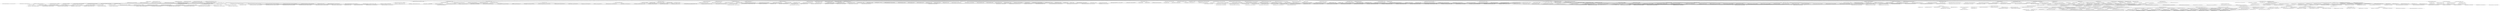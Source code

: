 digraph astra {
	"com.slack.astra:astra:jar:0.1-SNAPSHOT" -> "org.slf4j:slf4j-api:jar:2.0.17:compile" ; 
	"com.slack.astra:astra:jar:0.1-SNAPSHOT" -> "org.apache.logging.log4j:log4j-slf4j2-impl:jar:2.24.3:compile" ; 
	"com.slack.astra:astra:jar:0.1-SNAPSHOT" -> "org.apache.logging.log4j:log4j-api:jar:2.24.3:compile" ; 
	"com.slack.astra:astra:jar:0.1-SNAPSHOT" -> "org.apache.logging.log4j:log4j-core:jar:2.24.3:compile" ; 
	"com.slack.astra:astra:jar:0.1-SNAPSHOT" -> "org.apache.logging.log4j:log4j-layout-template-json:jar:2.24.3:compile" ; 
	"com.slack.astra:astra:jar:0.1-SNAPSHOT" -> "org.apache.logging.log4j:log4j-transform-maven-shade-plugin-extensions:jar:0.2.0:compile" ; 
	"com.slack.astra:astra:jar:0.1-SNAPSHOT" -> "com.linecorp.armeria:armeria:jar:1.27.3:compile" ; 
	"com.slack.astra:astra:jar:0.1-SNAPSHOT" -> "com.linecorp.armeria:armeria-brave:jar:1.27.3:compile" ; 
	"com.slack.astra:astra:jar:0.1-SNAPSHOT" -> "io.netty.incubator:netty-incubator-transport-native-io_uring:jar:linux-x86_64:0.0.26.Final:compile" ; 
	"com.slack.astra:astra:jar:0.1-SNAPSHOT" -> "com.linecorp.armeria:armeria-grpc:jar:1.27.3:compile" ; 
	"com.slack.astra:astra:jar:0.1-SNAPSHOT" -> "io.netty:netty-codec-http:jar:4.2.2.Final:compile" ; 
	"com.slack.astra:astra:jar:0.1-SNAPSHOT" -> "org.apache.curator:curator-framework:jar:5.8.0:compile" ; 
	"com.slack.astra:astra:jar:0.1-SNAPSHOT" -> "org.apache.curator:curator-client:jar:5.8.0:compile" ; 
	"com.slack.astra:astra:jar:0.1-SNAPSHOT" -> "org.apache.curator:curator-recipes:jar:5.8.0:compile" ; 
	"com.slack.astra:astra:jar:0.1-SNAPSHOT" -> "org.apache.curator:curator-x-async:jar:5.8.0:compile" ; 
	"com.slack.astra:astra:jar:0.1-SNAPSHOT" -> "org.apache.curator:curator-test:jar:5.8.0:compile" ; 
	"com.slack.astra:astra:jar:0.1-SNAPSHOT" -> "org.apache.lucene:lucene-core:jar:9.7.0:compile" ; 
	"com.slack.astra:astra:jar:0.1-SNAPSHOT" -> "org.apache.lucene:lucene-queries:jar:9.7.0:compile" ; 
	"com.slack.astra:astra:jar:0.1-SNAPSHOT" -> "org.apache.lucene:lucene-test-framework:jar:9.7.0:compile" ; 
	"com.slack.astra:astra:jar:0.1-SNAPSHOT" -> "org.apache.lucene:lucene-analysis-common:jar:9.7.0:compile" ; 
	"com.slack.astra:astra:jar:0.1-SNAPSHOT" -> "org.apache.lucene:lucene-queryparser:jar:9.7.0:compile" ; 
	"com.slack.astra:astra:jar:0.1-SNAPSHOT" -> "org.opensearch:opensearch:jar:2.11.1:compile" ; 
	"com.slack.astra:astra:jar:0.1-SNAPSHOT" -> "org.opensearch.plugin:lang-painless:jar:2.11.1:compile" ; 
	"com.slack.astra:astra:jar:0.1-SNAPSHOT" -> "org.antlr:antlr4-runtime:jar:4.13.2:compile (scope not updated to compile)" ; 
	"com.slack.astra:astra:jar:0.1-SNAPSHOT" -> "org.opensearch.plugin:opensearch-scripting-painless-spi:jar:2.11.1:compile" ; 
	"com.slack.astra:astra:jar:0.1-SNAPSHOT" -> "org.apache.kafka:kafka-clients:jar:3.5.0:compile" ; 
	"com.slack.astra:astra:jar:0.1-SNAPSHOT" -> "com.fasterxml.jackson.core:jackson-core:jar:2.19.0:compile (scope not updated to compile)" ; 
	"com.slack.astra:astra:jar:0.1-SNAPSHOT" -> "com.fasterxml.jackson.core:jackson-annotations:jar:2.19.0:compile (scope not updated to compile)" ; 
	"com.slack.astra:astra:jar:0.1-SNAPSHOT" -> "com.fasterxml.jackson.core:jackson-databind:jar:2.19.0:compile (scope not updated to compile)" ; 
	"com.slack.astra:astra:jar:0.1-SNAPSHOT" -> "com.fasterxml.jackson.module:jackson-module-afterburner:jar:2.19.0:compile" ; 
	"com.slack.astra:astra:jar:0.1-SNAPSHOT" -> "com.fasterxml.jackson.datatype:jackson-datatype-jsr310:jar:2.19.0:compile (scope not updated to compile)" ; 
	"com.slack.astra:astra:jar:0.1-SNAPSHOT" -> "com.fasterxml.jackson.dataformat:jackson-dataformat-yaml:jar:2.19.0:compile (scope not updated to compile)" ; 
	"com.slack.astra:astra:jar:0.1-SNAPSHOT" -> "com.fasterxml.jackson.dataformat:jackson-dataformat-xml:jar:2.19.0:test" ; 
	"com.slack.astra:astra:jar:0.1-SNAPSHOT" -> "org.json:json:jar:20250107:compile" ; 
	"com.slack.astra:astra:jar:0.1-SNAPSHOT" -> "org.apache.commons:commons-text:jar:1.13.1:compile" ; 
	"com.slack.astra:astra:jar:0.1-SNAPSHOT" -> "com.google.guava:guava:jar:33.4.8-jre:compile" ; 
	"com.slack.astra:astra:jar:0.1-SNAPSHOT" -> "org.checkerframework:checker-qual:jar:3.49.4:compile" ; 
	"com.slack.astra:astra:jar:0.1-SNAPSHOT" -> "com.github.ben-manes.caffeine:caffeine:jar:3.2.1:compile" ; 
	"com.slack.astra:astra:jar:0.1-SNAPSHOT" -> "com.lmax:disruptor:jar:3.4.4:compile" ; 
	"com.slack.astra:astra:jar:0.1-SNAPSHOT" -> "io.micrometer:micrometer-core:jar:1.15.0:compile (scope not updated to compile)" ; 
	"com.slack.astra:astra:jar:0.1-SNAPSHOT" -> "io.micrometer:micrometer-registry-prometheus:jar:1.15.0:compile" ; 
	"com.slack.astra:astra:jar:0.1-SNAPSHOT" -> "software.amazon.awssdk:sts:jar:2.31.59:compile" ; 
	"com.slack.astra:astra:jar:0.1-SNAPSHOT" -> "software.amazon.awssdk:s3:jar:2.31.59:compile" ; 
	"com.slack.astra:astra:jar:0.1-SNAPSHOT" -> "software.amazon.awssdk.crt:aws-crt:jar:0.38.4:compile" ; 
	"com.slack.astra:astra:jar:0.1-SNAPSHOT" -> "software.amazon.awssdk:s3-transfer-manager:jar:2.31.59:compile" ; 
	"com.slack.astra:astra:jar:0.1-SNAPSHOT" -> "com.google.protobuf:protobuf-java:jar:3.25.8:compile (scope not updated to compile)" ; 
	"com.slack.astra:astra:jar:0.1-SNAPSHOT" -> "io.grpc:grpc-protobuf:jar:1.73.0:compile (scope not updated to compile)" ; 
	"com.slack.astra:astra:jar:0.1-SNAPSHOT" -> "io.grpc:grpc-stub:jar:1.73.0:compile (scope not updated to compile)" ; 
	"com.slack.astra:astra:jar:0.1-SNAPSHOT" -> "jakarta.annotation:jakarta.annotation-api:jar:1.3.5:compile (scope not updated to compile)" ; 
	"com.slack.astra:astra:jar:0.1-SNAPSHOT" -> "com.google.protobuf:protobuf-java-util:jar:3.25.8:compile" ; 
	"com.slack.astra:astra:jar:0.1-SNAPSHOT" -> "org.junit.jupiter:junit-jupiter:jar:5.13.1:test" ; 
	"com.slack.astra:astra:jar:0.1-SNAPSHOT" -> "org.junit.jupiter:junit-jupiter-api:jar:5.13.1:test (scope not updated to compile)" ; 
	"com.slack.astra:astra:jar:0.1-SNAPSHOT" -> "org.junit.platform:junit-platform-launcher:jar:1.13.1:compile" ; 
	"com.slack.astra:astra:jar:0.1-SNAPSHOT" -> "org.awaitility:awaitility:jar:4.3.0:test" ; 
	"com.slack.astra:astra:jar:0.1-SNAPSHOT" -> "io.grpc:grpc-testing:jar:1.73.0:test" ; 
	"com.slack.astra:astra:jar:0.1-SNAPSHOT" -> "org.assertj:assertj-core:jar:3.27.3:test" ; 
	"com.slack.astra:astra:jar:0.1-SNAPSHOT" -> "org.mockito:mockito-core:jar:5.18.0:test" ; 
	"com.slack.astra:astra:jar:0.1-SNAPSHOT" -> "org.mockito:mockito-inline:jar:5.2.0:test" ; 
	"com.slack.astra:astra:jar:0.1-SNAPSHOT" -> "net.bytebuddy:byte-buddy:jar:1.17.5:compile" ; 
	"com.slack.astra:astra:jar:0.1-SNAPSHOT" -> "commons-io:commons-io:jar:2.19.0:compile" ; 
	"com.slack.astra:astra:jar:0.1-SNAPSHOT" -> "com.adobe.testing:s3mock-junit5:jar:3.12.0:test" ; 
	"com.slack.astra:astra:jar:0.1-SNAPSHOT" -> "com.github.charithe:kafka-junit:jar:4.2.7:test" ; 
	"com.slack.astra:astra:jar:0.1-SNAPSHOT" -> "com.spotify:completable-futures:jar:0.3.6:compile" ; 
	"com.slack.astra:astra:jar:0.1-SNAPSHOT" -> "io.zipkin.brave:brave-instrumentation-grpc:jar:5.18.1:compile" ; 
	"com.slack.astra:astra:jar:0.1-SNAPSHOT" -> "io.zipkin.brave:brave-context-log4j2:jar:6.3.0:compile" ; 
	"com.slack.astra:astra:jar:0.1-SNAPSHOT" -> "io.zipkin.reporter2:zipkin-sender-urlconnection:jar:2.17.2:compile" ; 
	"org.apache.logging.log4j:log4j-slf4j2-impl:jar:2.24.3:compile" -> "(org.apache.logging.log4j:log4j-api:jar:2.24.3:compile - omitted for duplicate)" ; 
	"org.apache.logging.log4j:log4j-slf4j2-impl:jar:2.24.3:compile" -> "(org.slf4j:slf4j-api:jar:2.0.16:compile - omitted for conflict with 2.0.17)" ; 
	"org.apache.logging.log4j:log4j-slf4j2-impl:jar:2.24.3:compile" -> "(org.apache.logging.log4j:log4j-core:jar:2.24.3:runtime - omitted for duplicate)" ; 
	"org.apache.logging.log4j:log4j-core:jar:2.24.3:compile" -> "(org.apache.logging.log4j:log4j-api:jar:2.24.3:compile - omitted for duplicate)" ; 
	"org.apache.logging.log4j:log4j-layout-template-json:jar:2.24.3:compile" -> "(org.apache.logging.log4j:log4j-core:jar:2.24.3:compile - omitted for duplicate)" ; 
	"org.apache.logging.log4j:log4j-transform-maven-shade-plugin-extensions:jar:0.2.0:compile" -> "(commons-io:commons-io:jar:2.17.0:compile - omitted for conflict with 2.19.0)" ; 
	"org.apache.logging.log4j:log4j-transform-maven-shade-plugin-extensions:jar:0.2.0:compile" -> "(org.apache.logging.log4j:log4j-api:jar:2.24.1:compile - omitted for conflict with 2.24.3)" ; 
	"org.apache.logging.log4j:log4j-transform-maven-shade-plugin-extensions:jar:0.2.0:compile" -> "(org.apache.logging.log4j:log4j-core:jar:2.24.1:compile - omitted for conflict with 2.24.3)" ; 
	"com.linecorp.armeria:armeria:jar:1.27.3:compile" -> "(org.slf4j:slf4j-api:jar:1.7.36:compile - omitted for conflict with 2.0.17)" ; 
	"com.linecorp.armeria:armeria:jar:1.27.3:compile" -> "(com.fasterxml.jackson.core:jackson-core:jar:2.16.1:compile - omitted for conflict with 2.19.0)" ; 
	"com.linecorp.armeria:armeria:jar:1.27.3:compile" -> "(com.fasterxml.jackson.core:jackson-annotations:jar:2.16.1:compile - omitted for conflict with 2.19.0)" ; 
	"com.linecorp.armeria:armeria:jar:1.27.3:compile" -> "(com.fasterxml.jackson.core:jackson-databind:jar:2.16.1:compile - omitted for conflict with 2.19.0)" ; 
	"com.linecorp.armeria:armeria:jar:1.27.3:compile" -> "com.fasterxml.jackson.datatype:jackson-datatype-jdk8:jar:2.16.1:compile (scope not updated to compile)" ; 
	"com.linecorp.armeria:armeria:jar:1.27.3:compile" -> "(com.fasterxml.jackson.datatype:jackson-datatype-jsr310:jar:2.16.1:compile - omitted for conflict with 2.19.0)" ; 
	"com.linecorp.armeria:armeria:jar:1.27.3:compile" -> "(io.micrometer:micrometer-core:jar:1.12.2:compile - omitted for conflict with 1.15.0)" ; 
	"com.linecorp.armeria:armeria:jar:1.27.3:compile" -> "io.netty:netty-transport:jar:4.1.106.Final:compile (scope not updated to compile)" ; 
	"com.linecorp.armeria:armeria:jar:1.27.3:compile" -> "io.netty:netty-codec-haproxy:jar:4.1.106.Final:compile" ; 
	"com.linecorp.armeria:armeria:jar:1.27.3:compile" -> "io.netty:netty-codec-http2:jar:4.1.106.Final:compile (scope not updated to compile)" ; 
	"com.linecorp.armeria:armeria:jar:1.27.3:compile" -> "io.netty:netty-resolver-dns:jar:4.1.106.Final:compile (scope not updated to compile)" ; 
	"com.linecorp.armeria:armeria:jar:1.27.3:compile" -> "org.reactivestreams:reactive-streams:jar:1.0.4:compile (scope not updated to compile)" ; 
	"com.linecorp.armeria:armeria:jar:1.27.3:compile" -> "com.google.code.findbugs:jsr305:jar:3.0.2:compile (scope not updated to compile)" ; 
	"com.linecorp.armeria:armeria:jar:1.27.3:compile" -> "io.netty:netty-handler-proxy:jar:4.1.106.Final:runtime" ; 
	"com.linecorp.armeria:armeria:jar:1.27.3:compile" -> "io.netty:netty-transport-native-unix-common:jar:linux-x86_64:4.1.106.Final:runtime" ; 
	"com.linecorp.armeria:armeria:jar:1.27.3:compile" -> "io.netty:netty-transport-native-epoll:jar:linux-x86_64:4.1.106.Final:compile" ; 
	"com.linecorp.armeria:armeria:jar:1.27.3:compile" -> "io.netty:netty-transport-native-unix-common:jar:linux-aarch_64:4.1.106.Final:runtime" ; 
	"com.linecorp.armeria:armeria:jar:1.27.3:compile" -> "io.netty:netty-transport-native-epoll:jar:linux-aarch_64:4.1.106.Final:runtime" ; 
	"com.linecorp.armeria:armeria:jar:1.27.3:compile" -> "io.netty:netty-transport-native-unix-common:jar:osx-x86_64:4.1.106.Final:runtime" ; 
	"com.linecorp.armeria:armeria:jar:1.27.3:compile" -> "io.netty:netty-transport-native-kqueue:jar:osx-x86_64:4.1.106.Final:runtime" ; 
	"com.linecorp.armeria:armeria:jar:1.27.3:compile" -> "io.netty:netty-resolver-dns-native-macos:jar:osx-x86_64:4.1.106.Final:runtime" ; 
	"com.linecorp.armeria:armeria:jar:1.27.3:compile" -> "io.netty:netty-transport-native-unix-common:jar:osx-aarch_64:4.1.106.Final:runtime" ; 
	"com.linecorp.armeria:armeria:jar:1.27.3:compile" -> "io.netty:netty-transport-native-kqueue:jar:osx-aarch_64:4.1.106.Final:runtime" ; 
	"com.linecorp.armeria:armeria:jar:1.27.3:compile" -> "io.netty:netty-resolver-dns-native-macos:jar:osx-aarch_64:4.1.106.Final:runtime" ; 
	"com.linecorp.armeria:armeria:jar:1.27.3:compile" -> "io.netty:netty-tcnative-boringssl-static:jar:linux-x86_64:2.0.61.Final:compile (scope not updated to compile)" ; 
	"com.linecorp.armeria:armeria:jar:1.27.3:compile" -> "io.netty:netty-tcnative-boringssl-static:jar:linux-aarch_64:2.0.61.Final:compile (scope not updated to compile)" ; 
	"com.linecorp.armeria:armeria:jar:1.27.3:compile" -> "io.netty:netty-tcnative-boringssl-static:jar:osx-x86_64:2.0.61.Final:compile (scope not updated to compile)" ; 
	"com.linecorp.armeria:armeria:jar:1.27.3:compile" -> "io.netty:netty-tcnative-boringssl-static:jar:osx-aarch_64:2.0.61.Final:compile (scope not updated to compile)" ; 
	"com.linecorp.armeria:armeria:jar:1.27.3:compile" -> "io.netty:netty-tcnative-boringssl-static:jar:windows-x86_64:2.0.61.Final:compile (scope not updated to compile)" ; 
	"com.linecorp.armeria:armeria:jar:1.27.3:compile" -> "com.aayushatharva.brotli4j:brotli4j:jar:1.15.0:runtime" ; 
	"com.fasterxml.jackson.datatype:jackson-datatype-jdk8:jar:2.16.1:compile (scope not updated to compile)" -> "(com.fasterxml.jackson.core:jackson-core:jar:2.16.1:compile - omitted for conflict with 2.19.0)" ; 
	"com.fasterxml.jackson.datatype:jackson-datatype-jdk8:jar:2.16.1:compile (scope not updated to compile)" -> "(com.fasterxml.jackson.core:jackson-databind:jar:2.16.1:compile - omitted for conflict with 2.19.0)" ; 
	"io.netty:netty-transport:jar:4.1.106.Final:compile (scope not updated to compile)" -> "(io.netty:netty-common:jar:4.1.106.Final:compile - omitted for conflict with 4.2.2.Final)" ; 
	"io.netty:netty-transport:jar:4.1.106.Final:compile (scope not updated to compile)" -> "(io.netty:netty-buffer:jar:4.1.106.Final:compile - omitted for conflict with 4.2.2.Final)" ; 
	"io.netty:netty-transport:jar:4.1.106.Final:compile (scope not updated to compile)" -> "io.netty:netty-resolver:jar:4.1.106.Final:compile" ; 
	"io.netty:netty-resolver:jar:4.1.106.Final:compile" -> "(io.netty:netty-common:jar:4.1.106.Final:compile - omitted for conflict with 4.2.2.Final)" ; 
	"io.netty:netty-codec-haproxy:jar:4.1.106.Final:compile" -> "(io.netty:netty-buffer:jar:4.1.106.Final:compile - omitted for conflict with 4.2.2.Final)" ; 
	"io.netty:netty-codec-haproxy:jar:4.1.106.Final:compile" -> "(io.netty:netty-transport:jar:4.1.106.Final:compile - omitted for duplicate)" ; 
	"io.netty:netty-codec-haproxy:jar:4.1.106.Final:compile" -> "io.netty:netty-codec:jar:4.1.106.Final:compile" ; 
	"io.netty:netty-codec:jar:4.1.106.Final:compile" -> "(io.netty:netty-common:jar:4.1.106.Final:compile - omitted for conflict with 4.2.2.Final)" ; 
	"io.netty:netty-codec:jar:4.1.106.Final:compile" -> "(io.netty:netty-buffer:jar:4.1.106.Final:compile - omitted for conflict with 4.2.2.Final)" ; 
	"io.netty:netty-codec:jar:4.1.106.Final:compile" -> "(io.netty:netty-transport:jar:4.1.106.Final:compile - omitted for duplicate)" ; 
	"io.netty:netty-codec-http2:jar:4.1.106.Final:compile (scope not updated to compile)" -> "(io.netty:netty-common:jar:4.1.106.Final:compile - omitted for conflict with 4.2.2.Final)" ; 
	"io.netty:netty-codec-http2:jar:4.1.106.Final:compile (scope not updated to compile)" -> "(io.netty:netty-buffer:jar:4.1.106.Final:compile - omitted for conflict with 4.2.2.Final)" ; 
	"io.netty:netty-codec-http2:jar:4.1.106.Final:compile (scope not updated to compile)" -> "(io.netty:netty-transport:jar:4.1.106.Final:compile - omitted for duplicate)" ; 
	"io.netty:netty-codec-http2:jar:4.1.106.Final:compile (scope not updated to compile)" -> "(io.netty:netty-codec:jar:4.1.106.Final:compile - omitted for duplicate)" ; 
	"io.netty:netty-codec-http2:jar:4.1.106.Final:compile (scope not updated to compile)" -> "(io.netty:netty-handler:jar:4.1.106.Final:compile - omitted for conflict with 4.2.2.Final)" ; 
	"io.netty:netty-resolver-dns:jar:4.1.106.Final:compile (scope not updated to compile)" -> "(io.netty:netty-common:jar:4.1.106.Final:compile - omitted for conflict with 4.2.2.Final)" ; 
	"io.netty:netty-resolver-dns:jar:4.1.106.Final:compile (scope not updated to compile)" -> "(io.netty:netty-buffer:jar:4.1.106.Final:compile - omitted for conflict with 4.2.2.Final)" ; 
	"io.netty:netty-resolver-dns:jar:4.1.106.Final:compile (scope not updated to compile)" -> "(io.netty:netty-resolver:jar:4.1.106.Final:compile - omitted for duplicate)" ; 
	"io.netty:netty-resolver-dns:jar:4.1.106.Final:compile (scope not updated to compile)" -> "(io.netty:netty-transport:jar:4.1.106.Final:compile - omitted for duplicate)" ; 
	"io.netty:netty-resolver-dns:jar:4.1.106.Final:compile (scope not updated to compile)" -> "(io.netty:netty-codec:jar:4.1.106.Final:compile - omitted for duplicate)" ; 
	"io.netty:netty-resolver-dns:jar:4.1.106.Final:compile (scope not updated to compile)" -> "io.netty:netty-codec-dns:jar:4.1.106.Final:compile" ; 
	"io.netty:netty-resolver-dns:jar:4.1.106.Final:compile (scope not updated to compile)" -> "(io.netty:netty-handler:jar:4.1.106.Final:compile - omitted for conflict with 4.2.2.Final)" ; 
	"io.netty:netty-codec-dns:jar:4.1.106.Final:compile" -> "(io.netty:netty-common:jar:4.1.106.Final:compile - omitted for conflict with 4.2.2.Final)" ; 
	"io.netty:netty-codec-dns:jar:4.1.106.Final:compile" -> "(io.netty:netty-buffer:jar:4.1.106.Final:compile - omitted for conflict with 4.2.2.Final)" ; 
	"io.netty:netty-codec-dns:jar:4.1.106.Final:compile" -> "(io.netty:netty-transport:jar:4.1.106.Final:compile - omitted for duplicate)" ; 
	"io.netty:netty-codec-dns:jar:4.1.106.Final:compile" -> "(io.netty:netty-codec:jar:4.1.106.Final:compile - omitted for duplicate)" ; 
	"io.netty:netty-handler-proxy:jar:4.1.106.Final:runtime" -> "(io.netty:netty-common:jar:4.1.106.Final:runtime - omitted for conflict with 4.2.2.Final)" ; 
	"io.netty:netty-handler-proxy:jar:4.1.106.Final:runtime" -> "(io.netty:netty-buffer:jar:4.1.106.Final:runtime - omitted for conflict with 4.2.2.Final)" ; 
	"io.netty:netty-handler-proxy:jar:4.1.106.Final:runtime" -> "(io.netty:netty-transport:jar:4.1.106.Final:runtime - omitted for duplicate)" ; 
	"io.netty:netty-handler-proxy:jar:4.1.106.Final:runtime" -> "(io.netty:netty-codec:jar:4.1.106.Final:runtime - omitted for duplicate)" ; 
	"io.netty:netty-handler-proxy:jar:4.1.106.Final:runtime" -> "io.netty:netty-codec-socks:jar:4.1.106.Final:runtime" ; 
	"io.netty:netty-codec-socks:jar:4.1.106.Final:runtime" -> "(io.netty:netty-common:jar:4.1.106.Final:runtime - omitted for conflict with 4.2.2.Final)" ; 
	"io.netty:netty-codec-socks:jar:4.1.106.Final:runtime" -> "(io.netty:netty-buffer:jar:4.1.106.Final:runtime - omitted for conflict with 4.2.2.Final)" ; 
	"io.netty:netty-codec-socks:jar:4.1.106.Final:runtime" -> "(io.netty:netty-transport:jar:4.1.106.Final:runtime - omitted for duplicate)" ; 
	"io.netty:netty-codec-socks:jar:4.1.106.Final:runtime" -> "(io.netty:netty-codec:jar:4.1.106.Final:runtime - omitted for duplicate)" ; 
	"io.netty:netty-transport-native-unix-common:jar:linux-x86_64:4.1.106.Final:runtime" -> "(io.netty:netty-common:jar:4.1.106.Final:runtime - omitted for conflict with 4.2.2.Final)" ; 
	"io.netty:netty-transport-native-unix-common:jar:linux-x86_64:4.1.106.Final:runtime" -> "(io.netty:netty-buffer:jar:4.1.106.Final:runtime - omitted for conflict with 4.2.2.Final)" ; 
	"io.netty:netty-transport-native-unix-common:jar:linux-x86_64:4.1.106.Final:runtime" -> "(io.netty:netty-transport:jar:4.1.106.Final:runtime - omitted for duplicate)" ; 
	"io.netty:netty-transport-native-epoll:jar:linux-x86_64:4.1.106.Final:compile" -> "(io.netty:netty-common:jar:4.1.106.Final:compile - omitted for conflict with 4.2.2.Final)" ; 
	"io.netty:netty-transport-native-epoll:jar:linux-x86_64:4.1.106.Final:compile" -> "(io.netty:netty-buffer:jar:4.1.106.Final:compile - omitted for conflict with 4.2.2.Final)" ; 
	"io.netty:netty-transport-native-epoll:jar:linux-x86_64:4.1.106.Final:compile" -> "(io.netty:netty-transport:jar:4.1.106.Final:compile - omitted for duplicate)" ; 
	"io.netty:netty-transport-native-epoll:jar:linux-x86_64:4.1.106.Final:compile" -> "io.netty:netty-transport-native-unix-common:jar:4.1.106.Final:compile" ; 
	"io.netty:netty-transport-native-epoll:jar:linux-x86_64:4.1.106.Final:compile" -> "io.netty:netty-transport-classes-epoll:jar:4.1.106.Final:compile" ; 
	"io.netty:netty-transport-native-unix-common:jar:4.1.106.Final:compile" -> "(io.netty:netty-common:jar:4.1.106.Final:compile - omitted for conflict with 4.2.2.Final)" ; 
	"io.netty:netty-transport-native-unix-common:jar:4.1.106.Final:compile" -> "(io.netty:netty-buffer:jar:4.1.106.Final:compile - omitted for conflict with 4.2.2.Final)" ; 
	"io.netty:netty-transport-native-unix-common:jar:4.1.106.Final:compile" -> "(io.netty:netty-transport:jar:4.1.106.Final:compile - omitted for duplicate)" ; 
	"io.netty:netty-transport-classes-epoll:jar:4.1.106.Final:compile" -> "(io.netty:netty-common:jar:4.1.106.Final:compile - omitted for conflict with 4.2.2.Final)" ; 
	"io.netty:netty-transport-classes-epoll:jar:4.1.106.Final:compile" -> "(io.netty:netty-buffer:jar:4.1.106.Final:compile - omitted for conflict with 4.2.2.Final)" ; 
	"io.netty:netty-transport-classes-epoll:jar:4.1.106.Final:compile" -> "(io.netty:netty-transport:jar:4.1.106.Final:compile - omitted for duplicate)" ; 
	"io.netty:netty-transport-classes-epoll:jar:4.1.106.Final:compile" -> "(io.netty:netty-transport-native-unix-common:jar:4.1.106.Final:compile - omitted for duplicate)" ; 
	"io.netty:netty-transport-native-unix-common:jar:linux-aarch_64:4.1.106.Final:runtime" -> "(io.netty:netty-common:jar:4.1.106.Final:runtime - omitted for conflict with 4.2.2.Final)" ; 
	"io.netty:netty-transport-native-unix-common:jar:linux-aarch_64:4.1.106.Final:runtime" -> "(io.netty:netty-buffer:jar:4.1.106.Final:runtime - omitted for conflict with 4.2.2.Final)" ; 
	"io.netty:netty-transport-native-unix-common:jar:linux-aarch_64:4.1.106.Final:runtime" -> "(io.netty:netty-transport:jar:4.1.106.Final:runtime - omitted for duplicate)" ; 
	"io.netty:netty-transport-native-epoll:jar:linux-aarch_64:4.1.106.Final:runtime" -> "(io.netty:netty-common:jar:4.1.106.Final:runtime - omitted for conflict with 4.2.2.Final)" ; 
	"io.netty:netty-transport-native-epoll:jar:linux-aarch_64:4.1.106.Final:runtime" -> "(io.netty:netty-buffer:jar:4.1.106.Final:runtime - omitted for conflict with 4.2.2.Final)" ; 
	"io.netty:netty-transport-native-epoll:jar:linux-aarch_64:4.1.106.Final:runtime" -> "(io.netty:netty-transport:jar:4.1.106.Final:runtime - omitted for duplicate)" ; 
	"io.netty:netty-transport-native-epoll:jar:linux-aarch_64:4.1.106.Final:runtime" -> "(io.netty:netty-transport-native-unix-common:jar:4.1.106.Final:runtime - omitted for duplicate)" ; 
	"io.netty:netty-transport-native-epoll:jar:linux-aarch_64:4.1.106.Final:runtime" -> "(io.netty:netty-transport-classes-epoll:jar:4.1.106.Final:runtime - omitted for duplicate)" ; 
	"io.netty:netty-transport-native-unix-common:jar:osx-x86_64:4.1.106.Final:runtime" -> "(io.netty:netty-common:jar:4.1.106.Final:runtime - omitted for conflict with 4.2.2.Final)" ; 
	"io.netty:netty-transport-native-unix-common:jar:osx-x86_64:4.1.106.Final:runtime" -> "(io.netty:netty-buffer:jar:4.1.106.Final:runtime - omitted for conflict with 4.2.2.Final)" ; 
	"io.netty:netty-transport-native-unix-common:jar:osx-x86_64:4.1.106.Final:runtime" -> "(io.netty:netty-transport:jar:4.1.106.Final:runtime - omitted for duplicate)" ; 
	"io.netty:netty-transport-native-kqueue:jar:osx-x86_64:4.1.106.Final:runtime" -> "(io.netty:netty-common:jar:4.1.106.Final:runtime - omitted for conflict with 4.2.2.Final)" ; 
	"io.netty:netty-transport-native-kqueue:jar:osx-x86_64:4.1.106.Final:runtime" -> "(io.netty:netty-buffer:jar:4.1.106.Final:runtime - omitted for conflict with 4.2.2.Final)" ; 
	"io.netty:netty-transport-native-kqueue:jar:osx-x86_64:4.1.106.Final:runtime" -> "(io.netty:netty-transport:jar:4.1.106.Final:runtime - omitted for duplicate)" ; 
	"io.netty:netty-transport-native-kqueue:jar:osx-x86_64:4.1.106.Final:runtime" -> "(io.netty:netty-transport-native-unix-common:jar:4.1.106.Final:runtime - omitted for duplicate)" ; 
	"io.netty:netty-transport-native-kqueue:jar:osx-x86_64:4.1.106.Final:runtime" -> "io.netty:netty-transport-classes-kqueue:jar:4.1.106.Final:runtime" ; 
	"io.netty:netty-transport-classes-kqueue:jar:4.1.106.Final:runtime" -> "(io.netty:netty-common:jar:4.1.106.Final:runtime - omitted for conflict with 4.2.2.Final)" ; 
	"io.netty:netty-transport-classes-kqueue:jar:4.1.106.Final:runtime" -> "(io.netty:netty-buffer:jar:4.1.106.Final:runtime - omitted for conflict with 4.2.2.Final)" ; 
	"io.netty:netty-transport-classes-kqueue:jar:4.1.106.Final:runtime" -> "(io.netty:netty-transport:jar:4.1.106.Final:runtime - omitted for duplicate)" ; 
	"io.netty:netty-transport-classes-kqueue:jar:4.1.106.Final:runtime" -> "(io.netty:netty-transport-native-unix-common:jar:4.1.106.Final:runtime - omitted for duplicate)" ; 
	"io.netty:netty-resolver-dns-native-macos:jar:osx-x86_64:4.1.106.Final:runtime" -> "io.netty:netty-resolver-dns-classes-macos:jar:4.1.106.Final:runtime" ; 
	"io.netty:netty-resolver-dns-classes-macos:jar:4.1.106.Final:runtime" -> "(io.netty:netty-common:jar:4.1.106.Final:runtime - omitted for conflict with 4.2.2.Final)" ; 
	"io.netty:netty-resolver-dns-classes-macos:jar:4.1.106.Final:runtime" -> "(io.netty:netty-resolver-dns:jar:4.1.106.Final:runtime - omitted for duplicate)" ; 
	"io.netty:netty-resolver-dns-classes-macos:jar:4.1.106.Final:runtime" -> "(io.netty:netty-transport-native-unix-common:jar:4.1.106.Final:runtime - omitted for duplicate)" ; 
	"io.netty:netty-transport-native-unix-common:jar:osx-aarch_64:4.1.106.Final:runtime" -> "(io.netty:netty-common:jar:4.1.106.Final:runtime - omitted for conflict with 4.2.2.Final)" ; 
	"io.netty:netty-transport-native-unix-common:jar:osx-aarch_64:4.1.106.Final:runtime" -> "(io.netty:netty-buffer:jar:4.1.106.Final:runtime - omitted for conflict with 4.2.2.Final)" ; 
	"io.netty:netty-transport-native-unix-common:jar:osx-aarch_64:4.1.106.Final:runtime" -> "(io.netty:netty-transport:jar:4.1.106.Final:runtime - omitted for duplicate)" ; 
	"io.netty:netty-transport-native-kqueue:jar:osx-aarch_64:4.1.106.Final:runtime" -> "(io.netty:netty-common:jar:4.1.106.Final:runtime - omitted for conflict with 4.2.2.Final)" ; 
	"io.netty:netty-transport-native-kqueue:jar:osx-aarch_64:4.1.106.Final:runtime" -> "(io.netty:netty-buffer:jar:4.1.106.Final:runtime - omitted for conflict with 4.2.2.Final)" ; 
	"io.netty:netty-transport-native-kqueue:jar:osx-aarch_64:4.1.106.Final:runtime" -> "(io.netty:netty-transport:jar:4.1.106.Final:runtime - omitted for duplicate)" ; 
	"io.netty:netty-transport-native-kqueue:jar:osx-aarch_64:4.1.106.Final:runtime" -> "(io.netty:netty-transport-native-unix-common:jar:4.1.106.Final:runtime - omitted for duplicate)" ; 
	"io.netty:netty-transport-native-kqueue:jar:osx-aarch_64:4.1.106.Final:runtime" -> "(io.netty:netty-transport-classes-kqueue:jar:4.1.106.Final:runtime - omitted for duplicate)" ; 
	"io.netty:netty-resolver-dns-native-macos:jar:osx-aarch_64:4.1.106.Final:runtime" -> "(io.netty:netty-resolver-dns-classes-macos:jar:4.1.106.Final:runtime - omitted for duplicate)" ; 
	"io.netty:netty-tcnative-boringssl-static:jar:linux-x86_64:2.0.61.Final:compile (scope not updated to compile)" -> "io.netty:netty-tcnative-classes:jar:2.0.61.Final:compile" ; 
	"io.netty:netty-tcnative-boringssl-static:jar:linux-x86_64:2.0.61.Final:compile (scope not updated to compile)" -> "(io.netty:netty-tcnative-boringssl-static:jar:linux-aarch_64:2.0.61.Final:compile - omitted for duplicate)" ; 
	"io.netty:netty-tcnative-boringssl-static:jar:linux-x86_64:2.0.61.Final:compile (scope not updated to compile)" -> "(io.netty:netty-tcnative-boringssl-static:jar:osx-x86_64:2.0.61.Final:compile - omitted for duplicate)" ; 
	"io.netty:netty-tcnative-boringssl-static:jar:linux-x86_64:2.0.61.Final:compile (scope not updated to compile)" -> "(io.netty:netty-tcnative-boringssl-static:jar:osx-aarch_64:2.0.61.Final:compile - omitted for duplicate)" ; 
	"io.netty:netty-tcnative-boringssl-static:jar:linux-x86_64:2.0.61.Final:compile (scope not updated to compile)" -> "(io.netty:netty-tcnative-boringssl-static:jar:windows-x86_64:2.0.61.Final:compile - omitted for duplicate)" ; 
	"io.netty:netty-tcnative-boringssl-static:jar:linux-aarch_64:2.0.61.Final:compile (scope not updated to compile)" -> "(io.netty:netty-tcnative-classes:jar:2.0.61.Final:compile - omitted for duplicate)" ; 
	"io.netty:netty-tcnative-boringssl-static:jar:linux-aarch_64:2.0.61.Final:compile (scope not updated to compile)" -> "(io.netty:netty-tcnative-boringssl-static:jar:linux-x86_64:2.0.61.Final:runtime - omitted for duplicate)" ; 
	"io.netty:netty-tcnative-boringssl-static:jar:linux-aarch_64:2.0.61.Final:compile (scope not updated to compile)" -> "(io.netty:netty-tcnative-boringssl-static:jar:osx-x86_64:2.0.61.Final:compile - omitted for duplicate)" ; 
	"io.netty:netty-tcnative-boringssl-static:jar:linux-aarch_64:2.0.61.Final:compile (scope not updated to compile)" -> "(io.netty:netty-tcnative-boringssl-static:jar:osx-aarch_64:2.0.61.Final:compile - omitted for duplicate)" ; 
	"io.netty:netty-tcnative-boringssl-static:jar:linux-aarch_64:2.0.61.Final:compile (scope not updated to compile)" -> "(io.netty:netty-tcnative-boringssl-static:jar:windows-x86_64:2.0.61.Final:compile - omitted for duplicate)" ; 
	"io.netty:netty-tcnative-boringssl-static:jar:osx-x86_64:2.0.61.Final:compile (scope not updated to compile)" -> "(io.netty:netty-tcnative-classes:jar:2.0.61.Final:compile - omitted for duplicate)" ; 
	"io.netty:netty-tcnative-boringssl-static:jar:osx-x86_64:2.0.61.Final:compile (scope not updated to compile)" -> "(io.netty:netty-tcnative-boringssl-static:jar:linux-x86_64:2.0.61.Final:runtime - omitted for duplicate)" ; 
	"io.netty:netty-tcnative-boringssl-static:jar:osx-x86_64:2.0.61.Final:compile (scope not updated to compile)" -> "(io.netty:netty-tcnative-boringssl-static:jar:linux-aarch_64:2.0.61.Final:compile - omitted for duplicate)" ; 
	"io.netty:netty-tcnative-boringssl-static:jar:osx-x86_64:2.0.61.Final:compile (scope not updated to compile)" -> "(io.netty:netty-tcnative-boringssl-static:jar:osx-aarch_64:2.0.61.Final:compile - omitted for duplicate)" ; 
	"io.netty:netty-tcnative-boringssl-static:jar:osx-x86_64:2.0.61.Final:compile (scope not updated to compile)" -> "(io.netty:netty-tcnative-boringssl-static:jar:windows-x86_64:2.0.61.Final:compile - omitted for duplicate)" ; 
	"io.netty:netty-tcnative-boringssl-static:jar:osx-aarch_64:2.0.61.Final:compile (scope not updated to compile)" -> "(io.netty:netty-tcnative-classes:jar:2.0.61.Final:compile - omitted for duplicate)" ; 
	"io.netty:netty-tcnative-boringssl-static:jar:osx-aarch_64:2.0.61.Final:compile (scope not updated to compile)" -> "(io.netty:netty-tcnative-boringssl-static:jar:linux-x86_64:2.0.61.Final:runtime - omitted for duplicate)" ; 
	"io.netty:netty-tcnative-boringssl-static:jar:osx-aarch_64:2.0.61.Final:compile (scope not updated to compile)" -> "(io.netty:netty-tcnative-boringssl-static:jar:linux-aarch_64:2.0.61.Final:compile - omitted for duplicate)" ; 
	"io.netty:netty-tcnative-boringssl-static:jar:osx-aarch_64:2.0.61.Final:compile (scope not updated to compile)" -> "(io.netty:netty-tcnative-boringssl-static:jar:osx-x86_64:2.0.61.Final:compile - omitted for duplicate)" ; 
	"io.netty:netty-tcnative-boringssl-static:jar:osx-aarch_64:2.0.61.Final:compile (scope not updated to compile)" -> "(io.netty:netty-tcnative-boringssl-static:jar:windows-x86_64:2.0.61.Final:compile - omitted for duplicate)" ; 
	"io.netty:netty-tcnative-boringssl-static:jar:windows-x86_64:2.0.61.Final:compile (scope not updated to compile)" -> "(io.netty:netty-tcnative-classes:jar:2.0.61.Final:compile - omitted for duplicate)" ; 
	"io.netty:netty-tcnative-boringssl-static:jar:windows-x86_64:2.0.61.Final:compile (scope not updated to compile)" -> "(io.netty:netty-tcnative-boringssl-static:jar:linux-x86_64:2.0.61.Final:runtime - omitted for duplicate)" ; 
	"io.netty:netty-tcnative-boringssl-static:jar:windows-x86_64:2.0.61.Final:compile (scope not updated to compile)" -> "(io.netty:netty-tcnative-boringssl-static:jar:linux-aarch_64:2.0.61.Final:compile - omitted for duplicate)" ; 
	"io.netty:netty-tcnative-boringssl-static:jar:windows-x86_64:2.0.61.Final:compile (scope not updated to compile)" -> "(io.netty:netty-tcnative-boringssl-static:jar:osx-x86_64:2.0.61.Final:compile - omitted for duplicate)" ; 
	"io.netty:netty-tcnative-boringssl-static:jar:windows-x86_64:2.0.61.Final:compile (scope not updated to compile)" -> "(io.netty:netty-tcnative-boringssl-static:jar:osx-aarch_64:2.0.61.Final:compile - omitted for duplicate)" ; 
	"com.aayushatharva.brotli4j:brotli4j:jar:1.15.0:runtime" -> "com.aayushatharva.brotli4j:service:jar:1.15.0:runtime" ; 
	"com.aayushatharva.brotli4j:brotli4j:jar:1.15.0:runtime" -> "com.aayushatharva.brotli4j:native-windows-x86_64:jar:1.15.0:runtime" ; 
	"com.linecorp.armeria:armeria-brave:jar:1.27.3:compile" -> "(com.linecorp.armeria:armeria:jar:1.27.3:compile - omitted for duplicate)" ; 
	"com.linecorp.armeria:armeria-brave:jar:1.27.3:compile" -> "com.linecorp.armeria:armeria-brave5:jar:1.27.3:compile" ; 
	"com.linecorp.armeria:armeria-brave:jar:1.27.3:compile" -> "(com.google.code.findbugs:jsr305:jar:3.0.2:runtime - omitted for duplicate)" ; 
	"com.linecorp.armeria:armeria-brave:jar:1.27.3:compile" -> "(org.slf4j:slf4j-api:jar:1.7.36:runtime - omitted for conflict with 2.0.17)" ; 
	"com.linecorp.armeria:armeria-brave5:jar:1.27.3:compile" -> "(com.linecorp.armeria:armeria:jar:1.27.3:compile - omitted for duplicate)" ; 
	"com.linecorp.armeria:armeria-brave5:jar:1.27.3:compile" -> "(io.zipkin.brave:brave:jar:5.18.0:compile - omitted for conflict with 5.18.1)" ; 
	"com.linecorp.armeria:armeria-brave5:jar:1.27.3:compile" -> "io.zipkin.brave:brave-instrumentation-http:jar:5.18.0:compile" ; 
	"com.linecorp.armeria:armeria-brave5:jar:1.27.3:compile" -> "(com.google.code.findbugs:jsr305:jar:3.0.2:runtime - omitted for duplicate)" ; 
	"com.linecorp.armeria:armeria-brave5:jar:1.27.3:compile" -> "(org.slf4j:slf4j-api:jar:1.7.36:runtime - omitted for conflict with 2.0.17)" ; 
	"io.zipkin.brave:brave-instrumentation-http:jar:5.18.0:compile" -> "(io.zipkin.brave:brave:jar:5.18.0:compile - omitted for conflict with 5.18.1)" ; 
	"io.netty.incubator:netty-incubator-transport-native-io_uring:jar:linux-x86_64:0.0.26.Final:compile" -> "io.netty.incubator:netty-incubator-transport-classes-io_uring:jar:0.0.26.Final:compile" ; 
	"io.netty.incubator:netty-incubator-transport-classes-io_uring:jar:0.0.26.Final:compile" -> "(io.netty:netty-common:jar:4.1.116.Final:compile - omitted for conflict with 4.2.2.Final)" ; 
	"io.netty.incubator:netty-incubator-transport-classes-io_uring:jar:0.0.26.Final:compile" -> "(io.netty:netty-buffer:jar:4.1.116.Final:compile - omitted for conflict with 4.2.2.Final)" ; 
	"io.netty.incubator:netty-incubator-transport-classes-io_uring:jar:0.0.26.Final:compile" -> "(io.netty:netty-transport:jar:4.1.116.Final:compile - omitted for conflict with 4.1.106.Final)" ; 
	"io.netty.incubator:netty-incubator-transport-classes-io_uring:jar:0.0.26.Final:compile" -> "(io.netty:netty-transport-native-unix-common:jar:4.1.116.Final:compile - omitted for conflict with 4.1.106.Final)" ; 
	"com.linecorp.armeria:armeria-grpc:jar:1.27.3:compile" -> "(com.linecorp.armeria:armeria:jar:1.27.3:compile - omitted for duplicate)" ; 
	"com.linecorp.armeria:armeria-grpc:jar:1.27.3:compile" -> "(com.google.protobuf:protobuf-java:jar:3.25.1:compile - omitted for conflict with 3.25.8)" ; 
	"com.linecorp.armeria:armeria-grpc:jar:1.27.3:compile" -> "(io.grpc:grpc-protobuf:jar:1.61.0:compile - omitted for conflict with 1.73.0)" ; 
	"com.linecorp.armeria:armeria-grpc:jar:1.27.3:compile" -> "io.grpc:grpc-services:jar:1.61.0:compile" ; 
	"com.linecorp.armeria:armeria-grpc:jar:1.27.3:compile" -> "(io.grpc:grpc-stub:jar:1.61.0:compile - omitted for conflict with 1.73.0)" ; 
	"com.linecorp.armeria:armeria-grpc:jar:1.27.3:compile" -> "org.curioswitch.curiostack:protobuf-jackson:jar:2.2.0:compile" ; 
	"com.linecorp.armeria:armeria-grpc:jar:1.27.3:compile" -> "(com.google.code.findbugs:jsr305:jar:3.0.2:runtime - omitted for duplicate)" ; 
	"com.linecorp.armeria:armeria-grpc:jar:1.27.3:compile" -> "(org.slf4j:slf4j-api:jar:1.7.36:runtime - omitted for conflict with 2.0.17)" ; 
	"com.linecorp.armeria:armeria-grpc:jar:1.27.3:compile" -> "com.linecorp.armeria:armeria-grpc-protocol:jar:1.27.3:runtime" ; 
	"com.linecorp.armeria:armeria-grpc:jar:1.27.3:compile" -> "com.linecorp.armeria:armeria-protobuf:jar:1.27.3:runtime" ; 
	"com.linecorp.armeria:armeria-grpc:jar:1.27.3:compile" -> "(com.google.protobuf:protobuf-java-util:jar:3.25.1:runtime - omitted for conflict with 3.25.8)" ; 
	"io.grpc:grpc-services:jar:1.61.0:compile" -> "(io.grpc:grpc-stub:jar:1.61.0:compile - omitted for conflict with 1.73.0)" ; 
	"io.grpc:grpc-services:jar:1.61.0:compile" -> "(io.grpc:grpc-protobuf:jar:1.61.0:runtime - omitted for conflict with 1.73.0)" ; 
	"io.grpc:grpc-services:jar:1.61.0:compile" -> "(io.grpc:grpc-util:jar:1.61.0:runtime - omitted for conflict with 1.73.0)" ; 
	"io.grpc:grpc-services:jar:1.61.0:compile" -> "(com.google.protobuf:protobuf-java-util:jar:3.25.1:runtime - omitted for conflict with 3.25.8)" ; 
	"io.grpc:grpc-services:jar:1.61.0:compile" -> "(com.google.guava:guava:jar:32.1.3-jre:runtime - omitted for conflict with 33.4.8-jre)" ; 
	"io.grpc:grpc-services:jar:1.61.0:compile" -> "(com.google.errorprone:error_prone_annotations:jar:2.23.0:runtime - omitted for conflict with 2.36.0)" ; 
	"io.grpc:grpc-services:jar:1.61.0:compile" -> "(com.google.j2objc:j2objc-annotations:jar:2.8:runtime - omitted for conflict with 3.0.0)" ; 
	"io.grpc:grpc-services:jar:1.61.0:compile" -> "(com.google.code.gson:gson:jar:2.10.1:runtime - omitted for conflict with 2.8.9)" ; 
	"org.curioswitch.curiostack:protobuf-jackson:jar:2.2.0:compile" -> "(com.fasterxml.jackson.core:jackson-core:jar:2.15.0:compile - omitted for conflict with 2.19.0)" ; 
	"org.curioswitch.curiostack:protobuf-jackson:jar:2.2.0:compile" -> "(com.google.protobuf:protobuf-java:jar:3.22.3:compile - omitted for conflict with 3.25.8)" ; 
	"org.curioswitch.curiostack:protobuf-jackson:jar:2.2.0:compile" -> "(net.bytebuddy:byte-buddy:jar:1.14.4:runtime - omitted for conflict with 1.17.5)" ; 
	"com.linecorp.armeria:armeria-grpc-protocol:jar:1.27.3:runtime" -> "(com.linecorp.armeria:armeria:jar:1.27.3:runtime - omitted for duplicate)" ; 
	"com.linecorp.armeria:armeria-grpc-protocol:jar:1.27.3:runtime" -> "(com.google.code.findbugs:jsr305:jar:3.0.2:runtime - omitted for duplicate)" ; 
	"com.linecorp.armeria:armeria-grpc-protocol:jar:1.27.3:runtime" -> "(org.slf4j:slf4j-api:jar:1.7.36:runtime - omitted for conflict with 2.0.17)" ; 
	"com.linecorp.armeria:armeria-protobuf:jar:1.27.3:runtime" -> "(com.linecorp.armeria:armeria:jar:1.27.3:runtime - omitted for duplicate)" ; 
	"com.linecorp.armeria:armeria-protobuf:jar:1.27.3:runtime" -> "(com.google.protobuf:protobuf-java-util:jar:3.25.1:runtime - omitted for conflict with 3.25.8)" ; 
	"com.linecorp.armeria:armeria-protobuf:jar:1.27.3:runtime" -> "(com.google.code.findbugs:jsr305:jar:3.0.2:runtime - omitted for duplicate)" ; 
	"com.linecorp.armeria:armeria-protobuf:jar:1.27.3:runtime" -> "(org.slf4j:slf4j-api:jar:1.7.36:runtime - omitted for conflict with 2.0.17)" ; 
	"com.linecorp.armeria:armeria-protobuf:jar:1.27.3:runtime" -> "(com.google.protobuf:protobuf-java:jar:3.25.1:runtime - omitted for conflict with 3.25.8)" ; 
	"io.netty:netty-codec-http:jar:4.2.2.Final:compile" -> "io.netty:netty-common:jar:4.2.2.Final:compile" ; 
	"io.netty:netty-codec-http:jar:4.2.2.Final:compile" -> "io.netty:netty-buffer:jar:4.2.2.Final:compile" ; 
	"io.netty:netty-codec-http:jar:4.2.2.Final:compile" -> "(io.netty:netty-transport:jar:4.2.2.Final:compile - omitted for conflict with 4.1.106.Final)" ; 
	"io.netty:netty-codec-http:jar:4.2.2.Final:compile" -> "io.netty:netty-codec-base:jar:4.2.2.Final:compile" ; 
	"io.netty:netty-codec-http:jar:4.2.2.Final:compile" -> "io.netty:netty-codec-compression:jar:4.2.2.Final:compile" ; 
	"io.netty:netty-codec-http:jar:4.2.2.Final:compile" -> "io.netty:netty-handler:jar:4.2.2.Final:compile" ; 
	"io.netty:netty-buffer:jar:4.2.2.Final:compile" -> "(io.netty:netty-common:jar:4.2.2.Final:compile - omitted for duplicate)" ; 
	"io.netty:netty-codec-base:jar:4.2.2.Final:compile" -> "(io.netty:netty-common:jar:4.2.2.Final:compile - omitted for duplicate)" ; 
	"io.netty:netty-codec-base:jar:4.2.2.Final:compile" -> "(io.netty:netty-buffer:jar:4.2.2.Final:compile - omitted for duplicate)" ; 
	"io.netty:netty-codec-base:jar:4.2.2.Final:compile" -> "(io.netty:netty-transport:jar:4.2.2.Final:compile - omitted for conflict with 4.1.106.Final)" ; 
	"io.netty:netty-codec-compression:jar:4.2.2.Final:compile" -> "(io.netty:netty-common:jar:4.2.2.Final:compile - omitted for duplicate)" ; 
	"io.netty:netty-codec-compression:jar:4.2.2.Final:compile" -> "(io.netty:netty-buffer:jar:4.2.2.Final:compile - omitted for duplicate)" ; 
	"io.netty:netty-codec-compression:jar:4.2.2.Final:compile" -> "(io.netty:netty-transport:jar:4.2.2.Final:compile - omitted for conflict with 4.1.106.Final)" ; 
	"io.netty:netty-codec-compression:jar:4.2.2.Final:compile" -> "(io.netty:netty-codec-base:jar:4.2.2.Final:compile - omitted for duplicate)" ; 
	"io.netty:netty-handler:jar:4.2.2.Final:compile" -> "(io.netty:netty-common:jar:4.2.2.Final:compile - omitted for duplicate)" ; 
	"io.netty:netty-handler:jar:4.2.2.Final:compile" -> "(io.netty:netty-resolver:jar:4.2.2.Final:compile - omitted for conflict with 4.1.106.Final)" ; 
	"io.netty:netty-handler:jar:4.2.2.Final:compile" -> "(io.netty:netty-buffer:jar:4.2.2.Final:compile - omitted for duplicate)" ; 
	"io.netty:netty-handler:jar:4.2.2.Final:compile" -> "(io.netty:netty-transport:jar:4.2.2.Final:compile - omitted for conflict with 4.1.106.Final)" ; 
	"io.netty:netty-handler:jar:4.2.2.Final:compile" -> "(io.netty:netty-transport-native-unix-common:jar:4.2.2.Final:compile - omitted for conflict with 4.1.106.Final)" ; 
	"io.netty:netty-handler:jar:4.2.2.Final:compile" -> "(io.netty:netty-codec-base:jar:4.2.2.Final:compile - omitted for duplicate)" ; 
	"org.apache.curator:curator-framework:jar:5.8.0:compile" -> "(org.apache.curator:curator-client:jar:5.8.0:compile - omitted for duplicate)" ; 
	"org.apache.curator:curator-client:jar:5.8.0:compile" -> "org.apache.zookeeper:zookeeper:jar:3.9.2:compile" ; 
	"org.apache.curator:curator-client:jar:5.8.0:compile" -> "(com.google.guava:guava:jar:32.0.0-jre:compile - omitted for conflict with 33.4.8-jre)" ; 
	"org.apache.curator:curator-client:jar:5.8.0:compile" -> "(org.slf4j:slf4j-api:jar:1.7.25:compile - omitted for conflict with 2.0.17)" ; 
	"org.apache.zookeeper:zookeeper:jar:3.9.2:compile" -> "org.apache.zookeeper:zookeeper-jute:jar:3.9.2:compile" ; 
	"org.apache.zookeeper:zookeeper:jar:3.9.2:compile" -> "org.apache.yetus:audience-annotations:jar:0.12.0:compile" ; 
	"org.apache.zookeeper:zookeeper:jar:3.9.2:compile" -> "(io.netty:netty-handler:jar:4.1.105.Final:compile - omitted for conflict with 4.2.2.Final)" ; 
	"org.apache.zookeeper:zookeeper:jar:3.9.2:compile" -> "(io.netty:netty-transport-native-epoll:jar:linux-x86_64:4.1.105.Final:compile - omitted for conflict with 4.1.106.Final)" ; 
	"org.apache.zookeeper:zookeeper:jar:3.9.2:compile" -> "io.netty:netty-tcnative-boringssl-static:jar:2.0.61.Final:compile" ; 
	"org.apache.zookeeper:zookeeper:jar:3.9.2:compile" -> "(org.slf4j:slf4j-api:jar:1.7.30:compile - omitted for conflict with 2.0.17)" ; 
	"org.apache.zookeeper:zookeeper:jar:3.9.2:compile" -> "ch.qos.logback:logback-core:jar:1.2.13:compile" ; 
	"org.apache.zookeeper:zookeeper:jar:3.9.2:compile" -> "(commons-io:commons-io:jar:2.11.0:compile - omitted for conflict with 2.19.0)" ; 
	"org.apache.zookeeper:zookeeper-jute:jar:3.9.2:compile" -> "(org.apache.yetus:audience-annotations:jar:0.12.0:compile - omitted for duplicate)" ; 
	"io.netty:netty-tcnative-boringssl-static:jar:2.0.61.Final:compile" -> "(io.netty:netty-tcnative-classes:jar:2.0.61.Final:compile - omitted for duplicate)" ; 
	"io.netty:netty-tcnative-boringssl-static:jar:2.0.61.Final:compile" -> "(io.netty:netty-tcnative-boringssl-static:jar:linux-x86_64:2.0.61.Final:compile - omitted for duplicate)" ; 
	"io.netty:netty-tcnative-boringssl-static:jar:2.0.61.Final:compile" -> "(io.netty:netty-tcnative-boringssl-static:jar:linux-aarch_64:2.0.61.Final:compile - omitted for duplicate)" ; 
	"io.netty:netty-tcnative-boringssl-static:jar:2.0.61.Final:compile" -> "(io.netty:netty-tcnative-boringssl-static:jar:osx-x86_64:2.0.61.Final:compile - omitted for duplicate)" ; 
	"io.netty:netty-tcnative-boringssl-static:jar:2.0.61.Final:compile" -> "(io.netty:netty-tcnative-boringssl-static:jar:osx-aarch_64:2.0.61.Final:compile - omitted for duplicate)" ; 
	"io.netty:netty-tcnative-boringssl-static:jar:2.0.61.Final:compile" -> "(io.netty:netty-tcnative-boringssl-static:jar:windows-x86_64:2.0.61.Final:compile - omitted for duplicate)" ; 
	"org.apache.curator:curator-recipes:jar:5.8.0:compile" -> "(org.apache.curator:curator-framework:jar:5.8.0:compile - omitted for duplicate)" ; 
	"org.apache.curator:curator-x-async:jar:5.8.0:compile" -> "(org.apache.curator:curator-framework:jar:5.8.0:compile - omitted for duplicate)" ; 
	"org.apache.curator:curator-test:jar:5.8.0:compile" -> "(org.apache.zookeeper:zookeeper:jar:3.9.2:compile - omitted for duplicate)" ; 
	"org.apache.curator:curator-test:jar:5.8.0:compile" -> "io.dropwizard.metrics:metrics-core:jar:3.2.5:compile" ; 
	"org.apache.curator:curator-test:jar:5.8.0:compile" -> "org.xerial.snappy:snappy-java:jar:1.1.10.4:compile" ; 
	"org.apache.curator:curator-test:jar:5.8.0:compile" -> "(com.google.guava:guava:jar:32.0.0-jre:compile - omitted for conflict with 33.4.8-jre)" ; 
	"org.apache.curator:curator-test:jar:5.8.0:compile" -> "(org.junit.jupiter:junit-jupiter-api:jar:5.6.2:compile - omitted for conflict with 5.13.1)" ; 
	"org.apache.lucene:lucene-queries:jar:9.7.0:compile" -> "(org.apache.lucene:lucene-core:jar:9.7.0:compile - omitted for duplicate)" ; 
	"org.apache.lucene:lucene-test-framework:jar:9.7.0:compile" -> "(org.apache.lucene:lucene-core:jar:9.7.0:compile - omitted for duplicate)" ; 
	"org.apache.lucene:lucene-test-framework:jar:9.7.0:compile" -> "com.carrotsearch.randomizedtesting:randomizedtesting-runner:jar:2.8.1:compile" ; 
	"org.apache.lucene:lucene-test-framework:jar:9.7.0:compile" -> "org.apache.lucene:lucene-codecs:jar:9.7.0:runtime" ; 
	"org.apache.lucene:lucene-codecs:jar:9.7.0:runtime" -> "(org.apache.lucene:lucene-core:jar:9.7.0:runtime - omitted for duplicate)" ; 
	"org.apache.lucene:lucene-analysis-common:jar:9.7.0:compile" -> "(org.apache.lucene:lucene-core:jar:9.7.0:compile - omitted for duplicate)" ; 
	"org.apache.lucene:lucene-queryparser:jar:9.7.0:compile" -> "(org.apache.lucene:lucene-core:jar:9.7.0:compile - omitted for duplicate)" ; 
	"org.apache.lucene:lucene-queryparser:jar:9.7.0:compile" -> "(org.apache.lucene:lucene-queries:jar:9.7.0:compile - omitted for duplicate)" ; 
	"org.apache.lucene:lucene-queryparser:jar:9.7.0:compile" -> "org.apache.lucene:lucene-sandbox:jar:9.7.0:compile" ; 
	"org.apache.lucene:lucene-sandbox:jar:9.7.0:compile" -> "(org.apache.lucene:lucene-core:jar:9.7.0:compile - omitted for duplicate)" ; 
	"org.apache.lucene:lucene-sandbox:jar:9.7.0:compile" -> "(org.apache.lucene:lucene-queries:jar:9.7.0:compile - omitted for duplicate)" ; 
	"org.opensearch:opensearch:jar:2.11.1:compile" -> "org.opensearch:opensearch-common:jar:2.11.1:compile" ; 
	"org.opensearch:opensearch:jar:2.11.1:compile" -> "org.opensearch:opensearch-core:jar:2.11.1:compile" ; 
	"org.opensearch:opensearch:jar:2.11.1:compile" -> "org.opensearch:opensearch-compress:jar:2.11.1:compile" ; 
	"org.opensearch:opensearch:jar:2.11.1:compile" -> "org.opensearch:opensearch-secure-sm:jar:2.11.1:compile" ; 
	"org.opensearch:opensearch:jar:2.11.1:compile" -> "org.opensearch:opensearch-x-content:jar:2.11.1:compile" ; 
	"org.opensearch:opensearch:jar:2.11.1:compile" -> "org.opensearch:opensearch-geo:jar:2.11.1:compile" ; 
	"org.opensearch:opensearch:jar:2.11.1:compile" -> "org.opensearch:opensearch-telemetry:jar:2.11.1:compile" ; 
	"org.opensearch:opensearch:jar:2.11.1:compile" -> "(org.apache.lucene:lucene-core:jar:9.7.0:compile - omitted for duplicate)" ; 
	"org.opensearch:opensearch:jar:2.11.1:compile" -> "(org.apache.lucene:lucene-analysis-common:jar:9.7.0:compile - omitted for duplicate)" ; 
	"org.opensearch:opensearch:jar:2.11.1:compile" -> "org.apache.lucene:lucene-backward-codecs:jar:9.7.0:compile" ; 
	"org.opensearch:opensearch:jar:2.11.1:compile" -> "org.apache.lucene:lucene-grouping:jar:9.7.0:compile" ; 
	"org.opensearch:opensearch:jar:2.11.1:compile" -> "org.apache.lucene:lucene-highlighter:jar:9.7.0:compile" ; 
	"org.opensearch:opensearch:jar:2.11.1:compile" -> "org.apache.lucene:lucene-join:jar:9.7.0:compile" ; 
	"org.opensearch:opensearch:jar:2.11.1:compile" -> "org.apache.lucene:lucene-memory:jar:9.7.0:compile" ; 
	"org.opensearch:opensearch:jar:2.11.1:compile" -> "org.apache.lucene:lucene-misc:jar:9.7.0:compile" ; 
	"org.opensearch:opensearch:jar:2.11.1:compile" -> "(org.apache.lucene:lucene-queries:jar:9.7.0:compile - omitted for duplicate)" ; 
	"org.opensearch:opensearch:jar:2.11.1:compile" -> "(org.apache.lucene:lucene-queryparser:jar:9.7.0:compile - omitted for duplicate)" ; 
	"org.opensearch:opensearch:jar:2.11.1:compile" -> "(org.apache.lucene:lucene-sandbox:jar:9.7.0:compile - omitted for duplicate)" ; 
	"org.opensearch:opensearch:jar:2.11.1:compile" -> "org.apache.lucene:lucene-spatial-extras:jar:9.7.0:compile" ; 
	"org.opensearch:opensearch:jar:2.11.1:compile" -> "org.apache.lucene:lucene-spatial3d:jar:9.7.0:compile" ; 
	"org.opensearch:opensearch:jar:2.11.1:compile" -> "org.apache.lucene:lucene-suggest:jar:9.7.0:compile" ; 
	"org.opensearch:opensearch:jar:2.11.1:compile" -> "org.opensearch:opensearch-cli:jar:2.11.1:compile" ; 
	"org.opensearch:opensearch:jar:2.11.1:compile" -> "joda-time:joda-time:jar:2.12.2:compile (scope not updated to compile)" ; 
	"org.opensearch:opensearch:jar:2.11.1:compile" -> "com.tdunning:t-digest:jar:3.2:compile" ; 
	"org.opensearch:opensearch:jar:2.11.1:compile" -> "org.hdrhistogram:HdrHistogram:jar:2.1.12:compile (scope not updated to compile)" ; 
	"org.opensearch:opensearch:jar:2.11.1:compile" -> "(org.apache.logging.log4j:log4j-api:jar:2.20.0:compile - omitted for conflict with 2.24.3)" ; 
	"org.opensearch:opensearch:jar:2.11.1:compile" -> "org.apache.logging.log4j:log4j-jul:jar:2.20.0:compile" ; 
	"org.opensearch:opensearch:jar:2.11.1:compile" -> "net.java.dev.jna:jna:jar:5.13.0:compile" ; 
	"org.opensearch:opensearch:jar:2.11.1:compile" -> "com.jcraft:jzlib:jar:1.1.3:compile" ; 
	"org.opensearch:opensearch:jar:2.11.1:compile" -> "(com.google.protobuf:protobuf-java:jar:3.22.3:compile - omitted for conflict with 3.25.8)" ; 
	"org.opensearch:opensearch:jar:2.11.1:compile" -> "(jakarta.annotation:jakarta.annotation-api:jar:1.3.5:compile - omitted for duplicate)" ; 
	"org.opensearch:opensearch-core:jar:2.11.1:compile" -> "(org.opensearch:opensearch-common:jar:2.11.1:compile - omitted for duplicate)" ; 
	"org.opensearch:opensearch-core:jar:2.11.1:compile" -> "(com.fasterxml.jackson.core:jackson-core:jar:2.15.2:compile - omitted for conflict with 2.19.0)" ; 
	"org.opensearch:opensearch-core:jar:2.11.1:compile" -> "(org.apache.lucene:lucene-core:jar:9.7.0:compile - omitted for duplicate)" ; 
	"org.opensearch:opensearch-core:jar:2.11.1:compile" -> "(org.apache.logging.log4j:log4j-api:jar:2.20.0:compile - omitted for conflict with 2.24.3)" ; 
	"org.opensearch:opensearch-compress:jar:2.11.1:compile" -> "(org.opensearch:opensearch-common:jar:2.11.1:compile - omitted for duplicate)" ; 
	"org.opensearch:opensearch-compress:jar:2.11.1:compile" -> "(org.opensearch:opensearch-core:jar:2.11.1:compile - omitted for duplicate)" ; 
	"org.opensearch:opensearch-compress:jar:2.11.1:compile" -> "(com.github.luben:zstd-jni:jar:1.5.5-5:compile - omitted for conflict with 1.5.5-1)" ; 
	"org.opensearch:opensearch-x-content:jar:2.11.1:compile" -> "(org.opensearch:opensearch-common:jar:2.11.1:compile - omitted for duplicate)" ; 
	"org.opensearch:opensearch-x-content:jar:2.11.1:compile" -> "(org.opensearch:opensearch-core:jar:2.11.1:compile - omitted for duplicate)" ; 
	"org.opensearch:opensearch-x-content:jar:2.11.1:compile" -> "(org.yaml:snakeyaml:jar:2.1:compile - omitted for conflict with 2.4)" ; 
	"org.opensearch:opensearch-x-content:jar:2.11.1:compile" -> "(com.fasterxml.jackson.core:jackson-core:jar:2.15.2:compile - omitted for conflict with 2.19.0)" ; 
	"org.opensearch:opensearch-x-content:jar:2.11.1:compile" -> "com.fasterxml.jackson.dataformat:jackson-dataformat-smile:jar:2.15.2:compile" ; 
	"org.opensearch:opensearch-x-content:jar:2.11.1:compile" -> "(com.fasterxml.jackson.dataformat:jackson-dataformat-yaml:jar:2.15.2:compile - omitted for conflict with 2.19.0)" ; 
	"org.opensearch:opensearch-x-content:jar:2.11.1:compile" -> "com.fasterxml.jackson.dataformat:jackson-dataformat-cbor:jar:2.15.2:compile (scope not updated to compile)" ; 
	"org.opensearch:opensearch-telemetry:jar:2.11.1:compile" -> "(org.opensearch:opensearch-common:jar:2.11.1:compile - omitted for duplicate)" ; 
	"org.opensearch:opensearch-cli:jar:2.11.1:compile" -> "net.sf.jopt-simple:jopt-simple:jar:5.0.4:compile (scope not updated to compile)" ; 
	"org.opensearch:opensearch-cli:jar:2.11.1:compile" -> "(org.opensearch:opensearch-common:jar:2.11.1:compile - omitted for duplicate)" ; 
	"org.opensearch.plugin:lang-painless:jar:2.11.1:compile" -> "(org.antlr:antlr4-runtime:jar:4.11.1:compile - omitted for conflict with 4.13.2)" ; 
	"org.opensearch.plugin:lang-painless:jar:2.11.1:compile" -> "org.ow2.asm:asm-util:jar:9.6:compile" ; 
	"org.opensearch.plugin:lang-painless:jar:2.11.1:compile" -> "org.ow2.asm:asm-tree:jar:9.6:compile" ; 
	"org.opensearch.plugin:lang-painless:jar:2.11.1:compile" -> "org.ow2.asm:asm-commons:jar:9.6:compile (scope not updated to compile)" ; 
	"org.opensearch.plugin:lang-painless:jar:2.11.1:compile" -> "org.ow2.asm:asm-analysis:jar:9.6:compile" ; 
	"org.opensearch.plugin:lang-painless:jar:2.11.1:compile" -> "org.ow2.asm:asm:jar:9.6:compile (scope not updated to compile)" ; 
	"org.opensearch.plugin:lang-painless:jar:2.11.1:compile" -> "(org.opensearch.plugin:opensearch-scripting-painless-spi:jar:2.11.1:compile - omitted for duplicate)" ; 
	"org.opensearch.plugin:opensearch-scripting-painless-spi:jar:2.11.1:compile" -> "(org.opensearch:opensearch:jar:2.11.1:compile - omitted for duplicate)" ; 
	"org.apache.kafka:kafka-clients:jar:3.5.0:compile" -> "com.github.luben:zstd-jni:jar:1.5.5-1:compile (scope not updated to compile)" ; 
	"org.apache.kafka:kafka-clients:jar:3.5.0:compile" -> "org.lz4:lz4-java:jar:1.8.0:runtime" ; 
	"org.apache.kafka:kafka-clients:jar:3.5.0:compile" -> "(org.xerial.snappy:snappy-java:jar:1.1.10.0:runtime - omitted for conflict with 1.1.10.4)" ; 
	"org.apache.kafka:kafka-clients:jar:3.5.0:compile" -> "(org.slf4j:slf4j-api:jar:1.7.36:runtime - omitted for conflict with 2.0.17)" ; 
	"com.fasterxml.jackson.core:jackson-databind:jar:2.19.0:compile (scope not updated to compile)" -> "(com.fasterxml.jackson.core:jackson-annotations:jar:2.19.0:compile - omitted for duplicate)" ; 
	"com.fasterxml.jackson.core:jackson-databind:jar:2.19.0:compile (scope not updated to compile)" -> "(com.fasterxml.jackson.core:jackson-core:jar:2.19.0:compile - omitted for duplicate)" ; 
	"com.fasterxml.jackson.module:jackson-module-afterburner:jar:2.19.0:compile" -> "(com.fasterxml.jackson.core:jackson-core:jar:2.19.0:compile - omitted for duplicate)" ; 
	"com.fasterxml.jackson.module:jackson-module-afterburner:jar:2.19.0:compile" -> "(com.fasterxml.jackson.core:jackson-databind:jar:2.19.0:compile - omitted for duplicate)" ; 
	"com.fasterxml.jackson.datatype:jackson-datatype-jsr310:jar:2.19.0:compile (scope not updated to compile)" -> "(com.fasterxml.jackson.core:jackson-annotations:jar:2.19.0:compile - omitted for duplicate)" ; 
	"com.fasterxml.jackson.datatype:jackson-datatype-jsr310:jar:2.19.0:compile (scope not updated to compile)" -> "(com.fasterxml.jackson.core:jackson-core:jar:2.19.0:compile - omitted for duplicate)" ; 
	"com.fasterxml.jackson.datatype:jackson-datatype-jsr310:jar:2.19.0:compile (scope not updated to compile)" -> "(com.fasterxml.jackson.core:jackson-databind:jar:2.19.0:compile - omitted for duplicate)" ; 
	"com.fasterxml.jackson.dataformat:jackson-dataformat-yaml:jar:2.19.0:compile (scope not updated to compile)" -> "(com.fasterxml.jackson.core:jackson-databind:jar:2.19.0:compile - omitted for duplicate)" ; 
	"com.fasterxml.jackson.dataformat:jackson-dataformat-yaml:jar:2.19.0:compile (scope not updated to compile)" -> "org.yaml:snakeyaml:jar:2.4:compile (scope not updated to compile)" ; 
	"com.fasterxml.jackson.dataformat:jackson-dataformat-yaml:jar:2.19.0:compile (scope not updated to compile)" -> "(com.fasterxml.jackson.core:jackson-core:jar:2.19.0:compile - omitted for duplicate)" ; 
	"com.fasterxml.jackson.dataformat:jackson-dataformat-xml:jar:2.19.0:test" -> "(com.fasterxml.jackson.core:jackson-core:jar:2.19.0:test - omitted for duplicate)" ; 
	"com.fasterxml.jackson.dataformat:jackson-dataformat-xml:jar:2.19.0:test" -> "(com.fasterxml.jackson.core:jackson-annotations:jar:2.19.0:test - omitted for duplicate)" ; 
	"com.fasterxml.jackson.dataformat:jackson-dataformat-xml:jar:2.19.0:test" -> "(com.fasterxml.jackson.core:jackson-databind:jar:2.19.0:test - omitted for duplicate)" ; 
	"com.fasterxml.jackson.dataformat:jackson-dataformat-xml:jar:2.19.0:test" -> "org.codehaus.woodstox:stax2-api:jar:4.2.2:test" ; 
	"com.fasterxml.jackson.dataformat:jackson-dataformat-xml:jar:2.19.0:test" -> "com.fasterxml.woodstox:woodstox-core:jar:7.1.0:test" ; 
	"com.fasterxml.woodstox:woodstox-core:jar:7.1.0:test" -> "(org.codehaus.woodstox:stax2-api:jar:4.2.2:test - omitted for duplicate)" ; 
	"org.apache.commons:commons-text:jar:1.13.1:compile" -> "org.apache.commons:commons-lang3:jar:3.17.0:compile" ; 
	"com.google.guava:guava:jar:33.4.8-jre:compile" -> "com.google.guava:failureaccess:jar:1.0.3:compile" ; 
	"com.google.guava:guava:jar:33.4.8-jre:compile" -> "com.google.guava:listenablefuture:jar:9999.0-empty-to-avoid-conflict-with-guava:compile" ; 
	"com.google.guava:guava:jar:33.4.8-jre:compile" -> "org.jspecify:jspecify:jar:1.0.0:compile" ; 
	"com.google.guava:guava:jar:33.4.8-jre:compile" -> "com.google.errorprone:error_prone_annotations:jar:2.36.0:compile" ; 
	"com.google.guava:guava:jar:33.4.8-jre:compile" -> "com.google.j2objc:j2objc-annotations:jar:3.0.0:compile" ; 
	"com.github.ben-manes.caffeine:caffeine:jar:3.2.1:compile" -> "(org.jspecify:jspecify:jar:1.0.0:compile - omitted for duplicate)" ; 
	"com.github.ben-manes.caffeine:caffeine:jar:3.2.1:compile" -> "(com.google.errorprone:error_prone_annotations:jar:2.38.0:compile - omitted for conflict with 2.36.0)" ; 
	"io.micrometer:micrometer-core:jar:1.15.0:compile (scope not updated to compile)" -> "io.micrometer:micrometer-commons:jar:1.15.0:compile (scope not updated to compile)" ; 
	"io.micrometer:micrometer-core:jar:1.15.0:compile (scope not updated to compile)" -> "io.micrometer:micrometer-observation:jar:1.15.0:compile (scope not updated to compile)" ; 
	"io.micrometer:micrometer-core:jar:1.15.0:compile (scope not updated to compile)" -> "(org.hdrhistogram:HdrHistogram:jar:2.2.2:runtime - omitted for conflict with 2.1.12)" ; 
	"io.micrometer:micrometer-core:jar:1.15.0:compile (scope not updated to compile)" -> "org.latencyutils:LatencyUtils:jar:2.0.3:runtime" ; 
	"io.micrometer:micrometer-observation:jar:1.15.0:compile (scope not updated to compile)" -> "(io.micrometer:micrometer-commons:jar:1.15.0:compile - omitted for duplicate)" ; 
	"io.micrometer:micrometer-registry-prometheus:jar:1.15.0:compile" -> "(io.micrometer:micrometer-core:jar:1.15.0:compile - omitted for duplicate)" ; 
	"io.micrometer:micrometer-registry-prometheus:jar:1.15.0:compile" -> "io.prometheus:prometheus-metrics-core:jar:1.3.6:compile" ; 
	"io.micrometer:micrometer-registry-prometheus:jar:1.15.0:compile" -> "io.prometheus:prometheus-metrics-tracer-common:jar:1.3.6:compile" ; 
	"io.micrometer:micrometer-registry-prometheus:jar:1.15.0:compile" -> "io.prometheus:prometheus-metrics-exposition-formats:jar:1.3.6:runtime" ; 
	"io.prometheus:prometheus-metrics-core:jar:1.3.6:compile" -> "io.prometheus:prometheus-metrics-model:jar:1.3.6:compile" ; 
	"io.prometheus:prometheus-metrics-core:jar:1.3.6:compile" -> "io.prometheus:prometheus-metrics-config:jar:1.3.6:compile" ; 
	"io.prometheus:prometheus-metrics-exposition-formats:jar:1.3.6:runtime" -> "io.prometheus:prometheus-metrics-exposition-textformats:jar:1.3.6:runtime" ; 
	"io.prometheus:prometheus-metrics-exposition-textformats:jar:1.3.6:runtime" -> "(io.prometheus:prometheus-metrics-model:jar:1.3.6:runtime - omitted for duplicate)" ; 
	"io.prometheus:prometheus-metrics-exposition-textformats:jar:1.3.6:runtime" -> "(io.prometheus:prometheus-metrics-config:jar:1.3.6:runtime - omitted for duplicate)" ; 
	"software.amazon.awssdk:sts:jar:2.31.59:compile" -> "software.amazon.awssdk:aws-query-protocol:jar:2.31.59:compile" ; 
	"software.amazon.awssdk:sts:jar:2.31.59:compile" -> "software.amazon.awssdk:protocol-core:jar:2.31.59:compile" ; 
	"software.amazon.awssdk:sts:jar:2.31.59:compile" -> "software.amazon.awssdk:profiles:jar:2.31.59:compile" ; 
	"software.amazon.awssdk:sts:jar:2.31.59:compile" -> "software.amazon.awssdk:http-auth-aws:jar:2.31.59:compile" ; 
	"software.amazon.awssdk:sts:jar:2.31.59:compile" -> "software.amazon.awssdk:sdk-core:jar:2.31.59:compile" ; 
	"software.amazon.awssdk:sts:jar:2.31.59:compile" -> "software.amazon.awssdk:auth:jar:2.31.59:compile" ; 
	"software.amazon.awssdk:sts:jar:2.31.59:compile" -> "software.amazon.awssdk:http-auth-spi:jar:2.31.59:compile" ; 
	"software.amazon.awssdk:sts:jar:2.31.59:compile" -> "software.amazon.awssdk:http-auth:jar:2.31.59:compile" ; 
	"software.amazon.awssdk:sts:jar:2.31.59:compile" -> "software.amazon.awssdk:identity-spi:jar:2.31.59:compile" ; 
	"software.amazon.awssdk:sts:jar:2.31.59:compile" -> "software.amazon.awssdk:http-client-spi:jar:2.31.59:compile" ; 
	"software.amazon.awssdk:sts:jar:2.31.59:compile" -> "software.amazon.awssdk:regions:jar:2.31.59:compile" ; 
	"software.amazon.awssdk:sts:jar:2.31.59:compile" -> "software.amazon.awssdk:annotations:jar:2.31.59:compile" ; 
	"software.amazon.awssdk:sts:jar:2.31.59:compile" -> "software.amazon.awssdk:utils:jar:2.31.59:compile" ; 
	"software.amazon.awssdk:sts:jar:2.31.59:compile" -> "software.amazon.awssdk:aws-core:jar:2.31.59:compile" ; 
	"software.amazon.awssdk:sts:jar:2.31.59:compile" -> "software.amazon.awssdk:metrics-spi:jar:2.31.59:compile" ; 
	"software.amazon.awssdk:sts:jar:2.31.59:compile" -> "software.amazon.awssdk:json-utils:jar:2.31.59:compile" ; 
	"software.amazon.awssdk:sts:jar:2.31.59:compile" -> "software.amazon.awssdk:endpoints-spi:jar:2.31.59:compile" ; 
	"software.amazon.awssdk:sts:jar:2.31.59:compile" -> "software.amazon.awssdk:retries-spi:jar:2.31.59:compile" ; 
	"software.amazon.awssdk:sts:jar:2.31.59:compile" -> "software.amazon.awssdk:apache-client:jar:2.31.59:runtime" ; 
	"software.amazon.awssdk:sts:jar:2.31.59:compile" -> "software.amazon.awssdk:netty-nio-client:jar:2.31.59:runtime" ; 
	"software.amazon.awssdk:aws-query-protocol:jar:2.31.59:compile" -> "(software.amazon.awssdk:protocol-core:jar:2.31.59:compile - omitted for duplicate)" ; 
	"software.amazon.awssdk:aws-query-protocol:jar:2.31.59:compile" -> "(software.amazon.awssdk:aws-core:jar:2.31.59:compile - omitted for duplicate)" ; 
	"software.amazon.awssdk:aws-query-protocol:jar:2.31.59:compile" -> "(software.amazon.awssdk:sdk-core:jar:2.31.59:compile - omitted for duplicate)" ; 
	"software.amazon.awssdk:aws-query-protocol:jar:2.31.59:compile" -> "(software.amazon.awssdk:annotations:jar:2.31.59:compile - omitted for duplicate)" ; 
	"software.amazon.awssdk:aws-query-protocol:jar:2.31.59:compile" -> "(software.amazon.awssdk:http-client-spi:jar:2.31.59:compile - omitted for duplicate)" ; 
	"software.amazon.awssdk:aws-query-protocol:jar:2.31.59:compile" -> "(software.amazon.awssdk:utils:jar:2.31.59:compile - omitted for duplicate)" ; 
	"software.amazon.awssdk:protocol-core:jar:2.31.59:compile" -> "(software.amazon.awssdk:sdk-core:jar:2.31.59:compile - omitted for duplicate)" ; 
	"software.amazon.awssdk:protocol-core:jar:2.31.59:compile" -> "(software.amazon.awssdk:annotations:jar:2.31.59:compile - omitted for duplicate)" ; 
	"software.amazon.awssdk:protocol-core:jar:2.31.59:compile" -> "(software.amazon.awssdk:utils:jar:2.31.59:compile - omitted for duplicate)" ; 
	"software.amazon.awssdk:protocol-core:jar:2.31.59:compile" -> "(software.amazon.awssdk:http-client-spi:jar:2.31.59:compile - omitted for duplicate)" ; 
	"software.amazon.awssdk:profiles:jar:2.31.59:compile" -> "(software.amazon.awssdk:utils:jar:2.31.59:compile - omitted for duplicate)" ; 
	"software.amazon.awssdk:profiles:jar:2.31.59:compile" -> "(software.amazon.awssdk:annotations:jar:2.31.59:compile - omitted for duplicate)" ; 
	"software.amazon.awssdk:http-auth-aws:jar:2.31.59:compile" -> "(software.amazon.awssdk:annotations:jar:2.31.59:compile - omitted for duplicate)" ; 
	"software.amazon.awssdk:http-auth-aws:jar:2.31.59:compile" -> "(software.amazon.awssdk:utils:jar:2.31.59:compile - omitted for duplicate)" ; 
	"software.amazon.awssdk:http-auth-aws:jar:2.31.59:compile" -> "(software.amazon.awssdk:identity-spi:jar:2.31.59:compile - omitted for duplicate)" ; 
	"software.amazon.awssdk:http-auth-aws:jar:2.31.59:compile" -> "(software.amazon.awssdk:http-client-spi:jar:2.31.59:compile - omitted for duplicate)" ; 
	"software.amazon.awssdk:http-auth-aws:jar:2.31.59:compile" -> "(software.amazon.awssdk:http-auth-spi:jar:2.31.59:compile - omitted for duplicate)" ; 
	"software.amazon.awssdk:http-auth-aws:jar:2.31.59:compile" -> "(software.amazon.awssdk:checksums-spi:jar:2.31.59:compile - omitted for duplicate)" ; 
	"software.amazon.awssdk:http-auth-aws:jar:2.31.59:compile" -> "(software.amazon.awssdk:checksums:jar:2.31.59:compile - omitted for duplicate)" ; 
	"software.amazon.awssdk:sdk-core:jar:2.31.59:compile" -> "(software.amazon.awssdk:annotations:jar:2.31.59:compile - omitted for duplicate)" ; 
	"software.amazon.awssdk:sdk-core:jar:2.31.59:compile" -> "(software.amazon.awssdk:http-client-spi:jar:2.31.59:compile - omitted for duplicate)" ; 
	"software.amazon.awssdk:sdk-core:jar:2.31.59:compile" -> "(software.amazon.awssdk:metrics-spi:jar:2.31.59:compile - omitted for duplicate)" ; 
	"software.amazon.awssdk:sdk-core:jar:2.31.59:compile" -> "(software.amazon.awssdk:endpoints-spi:jar:2.31.59:compile - omitted for duplicate)" ; 
	"software.amazon.awssdk:sdk-core:jar:2.31.59:compile" -> "(software.amazon.awssdk:http-auth-spi:jar:2.31.59:compile - omitted for duplicate)" ; 
	"software.amazon.awssdk:sdk-core:jar:2.31.59:compile" -> "(software.amazon.awssdk:http-auth-aws:jar:2.31.59:compile - omitted for duplicate)" ; 
	"software.amazon.awssdk:sdk-core:jar:2.31.59:compile" -> "(software.amazon.awssdk:checksums-spi:jar:2.31.59:compile - omitted for duplicate)" ; 
	"software.amazon.awssdk:sdk-core:jar:2.31.59:compile" -> "(software.amazon.awssdk:checksums:jar:2.31.59:compile - omitted for duplicate)" ; 
	"software.amazon.awssdk:sdk-core:jar:2.31.59:compile" -> "(software.amazon.awssdk:identity-spi:jar:2.31.59:compile - omitted for duplicate)" ; 
	"software.amazon.awssdk:sdk-core:jar:2.31.59:compile" -> "(software.amazon.awssdk:utils:jar:2.31.59:compile - omitted for duplicate)" ; 
	"software.amazon.awssdk:sdk-core:jar:2.31.59:compile" -> "(software.amazon.awssdk:profiles:jar:2.31.59:compile - omitted for duplicate)" ; 
	"software.amazon.awssdk:sdk-core:jar:2.31.59:compile" -> "(software.amazon.awssdk:retries-spi:jar:2.31.59:compile - omitted for duplicate)" ; 
	"software.amazon.awssdk:sdk-core:jar:2.31.59:compile" -> "software.amazon.awssdk:retries:jar:2.31.59:compile" ; 
	"software.amazon.awssdk:sdk-core:jar:2.31.59:compile" -> "(org.slf4j:slf4j-api:jar:1.7.36:compile - omitted for conflict with 2.0.17)" ; 
	"software.amazon.awssdk:sdk-core:jar:2.31.59:compile" -> "(org.reactivestreams:reactive-streams:jar:1.0.4:compile - omitted for duplicate)" ; 
	"software.amazon.awssdk:retries:jar:2.31.59:compile" -> "(software.amazon.awssdk:retries-spi:jar:2.31.59:compile - omitted for duplicate)" ; 
	"software.amazon.awssdk:retries:jar:2.31.59:compile" -> "(software.amazon.awssdk:annotations:jar:2.31.59:compile - omitted for duplicate)" ; 
	"software.amazon.awssdk:retries:jar:2.31.59:compile" -> "(software.amazon.awssdk:utils:jar:2.31.59:compile - omitted for duplicate)" ; 
	"software.amazon.awssdk:auth:jar:2.31.59:compile" -> "(software.amazon.awssdk:annotations:jar:2.31.59:compile - omitted for duplicate)" ; 
	"software.amazon.awssdk:auth:jar:2.31.59:compile" -> "(software.amazon.awssdk:utils:jar:2.31.59:compile - omitted for duplicate)" ; 
	"software.amazon.awssdk:auth:jar:2.31.59:compile" -> "(software.amazon.awssdk:sdk-core:jar:2.31.59:compile - omitted for duplicate)" ; 
	"software.amazon.awssdk:auth:jar:2.31.59:compile" -> "(software.amazon.awssdk:identity-spi:jar:2.31.59:compile - omitted for duplicate)" ; 
	"software.amazon.awssdk:auth:jar:2.31.59:compile" -> "(software.amazon.awssdk:regions:jar:2.31.59:compile - omitted for duplicate)" ; 
	"software.amazon.awssdk:auth:jar:2.31.59:compile" -> "(software.amazon.awssdk:profiles:jar:2.31.59:compile - omitted for duplicate)" ; 
	"software.amazon.awssdk:auth:jar:2.31.59:compile" -> "(software.amazon.awssdk:http-client-spi:jar:2.31.59:compile - omitted for duplicate)" ; 
	"software.amazon.awssdk:auth:jar:2.31.59:compile" -> "(software.amazon.awssdk:json-utils:jar:2.31.59:compile - omitted for duplicate)" ; 
	"software.amazon.awssdk:auth:jar:2.31.59:compile" -> "(software.amazon.awssdk:http-auth-aws:jar:2.31.59:compile - omitted for duplicate)" ; 
	"software.amazon.awssdk:auth:jar:2.31.59:compile" -> "software.amazon.awssdk:http-auth-aws-eventstream:jar:2.31.59:compile" ; 
	"software.amazon.awssdk:auth:jar:2.31.59:compile" -> "(software.amazon.awssdk:http-auth:jar:2.31.59:compile - omitted for duplicate)" ; 
	"software.amazon.awssdk:auth:jar:2.31.59:compile" -> "(software.amazon.awssdk:http-auth-spi:jar:2.31.59:compile - omitted for duplicate)" ; 
	"software.amazon.awssdk:auth:jar:2.31.59:compile" -> "software.amazon.eventstream:eventstream:jar:1.0.1:compile" ; 
	"software.amazon.awssdk:http-auth-aws-eventstream:jar:2.31.59:compile" -> "(software.amazon.awssdk:annotations:jar:2.31.59:compile - omitted for duplicate)" ; 
	"software.amazon.awssdk:http-auth-aws-eventstream:jar:2.31.59:compile" -> "(software.amazon.eventstream:eventstream:jar:1.0.1:compile - omitted for duplicate)" ; 
	"software.amazon.awssdk:http-auth-spi:jar:2.31.59:compile" -> "(software.amazon.awssdk:annotations:jar:2.31.59:compile - omitted for duplicate)" ; 
	"software.amazon.awssdk:http-auth-spi:jar:2.31.59:compile" -> "(software.amazon.awssdk:utils:jar:2.31.59:compile - omitted for duplicate)" ; 
	"software.amazon.awssdk:http-auth-spi:jar:2.31.59:compile" -> "(software.amazon.awssdk:http-client-spi:jar:2.31.59:compile - omitted for duplicate)" ; 
	"software.amazon.awssdk:http-auth-spi:jar:2.31.59:compile" -> "(org.reactivestreams:reactive-streams:jar:1.0.4:compile - omitted for duplicate)" ; 
	"software.amazon.awssdk:http-auth-spi:jar:2.31.59:compile" -> "(software.amazon.awssdk:identity-spi:jar:2.31.59:compile - omitted for duplicate)" ; 
	"software.amazon.awssdk:http-auth:jar:2.31.59:compile" -> "(software.amazon.awssdk:annotations:jar:2.31.59:compile - omitted for duplicate)" ; 
	"software.amazon.awssdk:http-auth:jar:2.31.59:compile" -> "(software.amazon.awssdk:utils:jar:2.31.59:compile - omitted for duplicate)" ; 
	"software.amazon.awssdk:http-auth:jar:2.31.59:compile" -> "(software.amazon.awssdk:http-client-spi:jar:2.31.59:compile - omitted for duplicate)" ; 
	"software.amazon.awssdk:http-auth:jar:2.31.59:compile" -> "(software.amazon.awssdk:http-auth-spi:jar:2.31.59:compile - omitted for duplicate)" ; 
	"software.amazon.awssdk:http-auth:jar:2.31.59:compile" -> "(software.amazon.awssdk:identity-spi:jar:2.31.59:compile - omitted for duplicate)" ; 
	"software.amazon.awssdk:identity-spi:jar:2.31.59:compile" -> "(software.amazon.awssdk:annotations:jar:2.31.59:compile - omitted for duplicate)" ; 
	"software.amazon.awssdk:identity-spi:jar:2.31.59:compile" -> "(software.amazon.awssdk:utils:jar:2.31.59:compile - omitted for duplicate)" ; 
	"software.amazon.awssdk:http-client-spi:jar:2.31.59:compile" -> "(software.amazon.awssdk:annotations:jar:2.31.59:compile - omitted for duplicate)" ; 
	"software.amazon.awssdk:http-client-spi:jar:2.31.59:compile" -> "(software.amazon.awssdk:utils:jar:2.31.59:compile - omitted for duplicate)" ; 
	"software.amazon.awssdk:http-client-spi:jar:2.31.59:compile" -> "(software.amazon.awssdk:metrics-spi:jar:2.31.59:compile - omitted for duplicate)" ; 
	"software.amazon.awssdk:http-client-spi:jar:2.31.59:compile" -> "(org.reactivestreams:reactive-streams:jar:1.0.4:compile - omitted for duplicate)" ; 
	"software.amazon.awssdk:regions:jar:2.31.59:compile" -> "(software.amazon.awssdk:annotations:jar:2.31.59:compile - omitted for duplicate)" ; 
	"software.amazon.awssdk:regions:jar:2.31.59:compile" -> "(software.amazon.awssdk:utils:jar:2.31.59:compile - omitted for duplicate)" ; 
	"software.amazon.awssdk:regions:jar:2.31.59:compile" -> "(software.amazon.awssdk:sdk-core:jar:2.31.59:compile - omitted for duplicate)" ; 
	"software.amazon.awssdk:regions:jar:2.31.59:compile" -> "(software.amazon.awssdk:profiles:jar:2.31.59:compile - omitted for duplicate)" ; 
	"software.amazon.awssdk:regions:jar:2.31.59:compile" -> "(software.amazon.awssdk:json-utils:jar:2.31.59:compile - omitted for duplicate)" ; 
	"software.amazon.awssdk:regions:jar:2.31.59:compile" -> "(org.slf4j:slf4j-api:jar:1.7.36:compile - omitted for conflict with 2.0.17)" ; 
	"software.amazon.awssdk:utils:jar:2.31.59:compile" -> "(org.reactivestreams:reactive-streams:jar:1.0.4:compile - omitted for duplicate)" ; 
	"software.amazon.awssdk:utils:jar:2.31.59:compile" -> "(software.amazon.awssdk:annotations:jar:2.31.59:compile - omitted for duplicate)" ; 
	"software.amazon.awssdk:utils:jar:2.31.59:compile" -> "(org.slf4j:slf4j-api:jar:1.7.36:compile - omitted for conflict with 2.0.17)" ; 
	"software.amazon.awssdk:aws-core:jar:2.31.59:compile" -> "(software.amazon.awssdk:annotations:jar:2.31.59:compile - omitted for duplicate)" ; 
	"software.amazon.awssdk:aws-core:jar:2.31.59:compile" -> "(software.amazon.awssdk:regions:jar:2.31.59:compile - omitted for duplicate)" ; 
	"software.amazon.awssdk:aws-core:jar:2.31.59:compile" -> "(software.amazon.awssdk:auth:jar:2.31.59:compile - omitted for duplicate)" ; 
	"software.amazon.awssdk:aws-core:jar:2.31.59:compile" -> "(software.amazon.awssdk:http-auth-spi:jar:2.31.59:compile - omitted for duplicate)" ; 
	"software.amazon.awssdk:aws-core:jar:2.31.59:compile" -> "(software.amazon.awssdk:identity-spi:jar:2.31.59:compile - omitted for duplicate)" ; 
	"software.amazon.awssdk:aws-core:jar:2.31.59:compile" -> "(software.amazon.awssdk:http-auth:jar:2.31.59:compile - omitted for duplicate)" ; 
	"software.amazon.awssdk:aws-core:jar:2.31.59:compile" -> "(software.amazon.awssdk:profiles:jar:2.31.59:compile - omitted for duplicate)" ; 
	"software.amazon.awssdk:aws-core:jar:2.31.59:compile" -> "(software.amazon.awssdk:sdk-core:jar:2.31.59:compile - omitted for duplicate)" ; 
	"software.amazon.awssdk:aws-core:jar:2.31.59:compile" -> "(software.amazon.awssdk:http-client-spi:jar:2.31.59:compile - omitted for duplicate)" ; 
	"software.amazon.awssdk:aws-core:jar:2.31.59:compile" -> "(software.amazon.awssdk:metrics-spi:jar:2.31.59:compile - omitted for duplicate)" ; 
	"software.amazon.awssdk:aws-core:jar:2.31.59:compile" -> "(software.amazon.awssdk:endpoints-spi:jar:2.31.59:compile - omitted for duplicate)" ; 
	"software.amazon.awssdk:aws-core:jar:2.31.59:compile" -> "(software.amazon.awssdk:utils:jar:2.31.59:compile - omitted for duplicate)" ; 
	"software.amazon.awssdk:aws-core:jar:2.31.59:compile" -> "(software.amazon.awssdk:retries-spi:jar:2.31.59:compile - omitted for duplicate)" ; 
	"software.amazon.awssdk:aws-core:jar:2.31.59:compile" -> "(software.amazon.awssdk:retries:jar:2.31.59:compile - omitted for duplicate)" ; 
	"software.amazon.awssdk:aws-core:jar:2.31.59:compile" -> "(software.amazon.eventstream:eventstream:jar:1.0.1:compile - omitted for duplicate)" ; 
	"software.amazon.awssdk:metrics-spi:jar:2.31.59:compile" -> "(software.amazon.awssdk:annotations:jar:2.31.59:compile - omitted for duplicate)" ; 
	"software.amazon.awssdk:metrics-spi:jar:2.31.59:compile" -> "(software.amazon.awssdk:utils:jar:2.31.59:compile - omitted for duplicate)" ; 
	"software.amazon.awssdk:json-utils:jar:2.31.59:compile" -> "(software.amazon.awssdk:utils:jar:2.31.59:compile - omitted for duplicate)" ; 
	"software.amazon.awssdk:json-utils:jar:2.31.59:compile" -> "(software.amazon.awssdk:annotations:jar:2.31.59:compile - omitted for duplicate)" ; 
	"software.amazon.awssdk:json-utils:jar:2.31.59:compile" -> "software.amazon.awssdk:third-party-jackson-core:jar:2.31.59:compile" ; 
	"software.amazon.awssdk:endpoints-spi:jar:2.31.59:compile" -> "(software.amazon.awssdk:annotations:jar:2.31.59:compile - omitted for duplicate)" ; 
	"software.amazon.awssdk:retries-spi:jar:2.31.59:compile" -> "(software.amazon.awssdk:annotations:jar:2.31.59:compile - omitted for duplicate)" ; 
	"software.amazon.awssdk:retries-spi:jar:2.31.59:compile" -> "(software.amazon.awssdk:utils:jar:2.31.59:compile - omitted for duplicate)" ; 
	"software.amazon.awssdk:apache-client:jar:2.31.59:runtime" -> "(software.amazon.awssdk:http-client-spi:jar:2.31.59:runtime - omitted for duplicate)" ; 
	"software.amazon.awssdk:apache-client:jar:2.31.59:runtime" -> "(software.amazon.awssdk:metrics-spi:jar:2.31.59:runtime - omitted for duplicate)" ; 
	"software.amazon.awssdk:apache-client:jar:2.31.59:runtime" -> "(software.amazon.awssdk:utils:jar:2.31.59:runtime - omitted for duplicate)" ; 
	"software.amazon.awssdk:apache-client:jar:2.31.59:runtime" -> "(software.amazon.awssdk:annotations:jar:2.31.59:runtime - omitted for duplicate)" ; 
	"software.amazon.awssdk:apache-client:jar:2.31.59:runtime" -> "org.apache.httpcomponents:httpclient:jar:4.5.13:runtime" ; 
	"software.amazon.awssdk:apache-client:jar:2.31.59:runtime" -> "org.apache.httpcomponents:httpcore:jar:4.4.16:runtime" ; 
	"software.amazon.awssdk:apache-client:jar:2.31.59:runtime" -> "commons-codec:commons-codec:jar:1.17.1:runtime (scope not updated to runtime)" ; 
	"org.apache.httpcomponents:httpclient:jar:4.5.13:runtime" -> "(org.apache.httpcomponents:httpcore:jar:4.4.13:runtime - omitted for conflict with 4.4.16)" ; 
	"org.apache.httpcomponents:httpclient:jar:4.5.13:runtime" -> "commons-logging:commons-logging:jar:1.2:runtime (scope not updated to runtime)" ; 
	"org.apache.httpcomponents:httpclient:jar:4.5.13:runtime" -> "(commons-codec:commons-codec:jar:1.11:runtime - omitted for conflict with 1.17.1)" ; 
	"software.amazon.awssdk:netty-nio-client:jar:2.31.59:runtime" -> "(software.amazon.awssdk:annotations:jar:2.31.59:runtime - omitted for duplicate)" ; 
	"software.amazon.awssdk:netty-nio-client:jar:2.31.59:runtime" -> "(software.amazon.awssdk:http-client-spi:jar:2.31.59:runtime - omitted for duplicate)" ; 
	"software.amazon.awssdk:netty-nio-client:jar:2.31.59:runtime" -> "(software.amazon.awssdk:utils:jar:2.31.59:runtime - omitted for duplicate)" ; 
	"software.amazon.awssdk:netty-nio-client:jar:2.31.59:runtime" -> "(software.amazon.awssdk:metrics-spi:jar:2.31.59:runtime - omitted for duplicate)" ; 
	"software.amazon.awssdk:netty-nio-client:jar:2.31.59:runtime" -> "(io.netty:netty-codec-http:jar:4.1.118.Final:runtime - omitted for conflict with 4.2.2.Final)" ; 
	"software.amazon.awssdk:netty-nio-client:jar:2.31.59:runtime" -> "(io.netty:netty-codec-http2:jar:4.1.118.Final:runtime - omitted for conflict with 4.1.106.Final)" ; 
	"software.amazon.awssdk:netty-nio-client:jar:2.31.59:runtime" -> "(io.netty:netty-codec:jar:4.1.118.Final:runtime - omitted for conflict with 4.1.106.Final)" ; 
	"software.amazon.awssdk:netty-nio-client:jar:2.31.59:runtime" -> "(io.netty:netty-transport:jar:4.1.118.Final:runtime - omitted for conflict with 4.1.106.Final)" ; 
	"software.amazon.awssdk:netty-nio-client:jar:2.31.59:runtime" -> "(io.netty:netty-common:jar:4.1.118.Final:runtime - omitted for conflict with 4.2.2.Final)" ; 
	"software.amazon.awssdk:netty-nio-client:jar:2.31.59:runtime" -> "(io.netty:netty-buffer:jar:4.1.118.Final:runtime - omitted for conflict with 4.2.2.Final)" ; 
	"software.amazon.awssdk:netty-nio-client:jar:2.31.59:runtime" -> "(io.netty:netty-handler:jar:4.1.118.Final:runtime - omitted for conflict with 4.2.2.Final)" ; 
	"software.amazon.awssdk:netty-nio-client:jar:2.31.59:runtime" -> "(io.netty:netty-transport-classes-epoll:jar:4.1.118.Final:runtime - omitted for conflict with 4.1.106.Final)" ; 
	"software.amazon.awssdk:netty-nio-client:jar:2.31.59:runtime" -> "(io.netty:netty-resolver:jar:4.1.118.Final:runtime - omitted for conflict with 4.1.106.Final)" ; 
	"software.amazon.awssdk:netty-nio-client:jar:2.31.59:runtime" -> "(org.reactivestreams:reactive-streams:jar:1.0.4:runtime - omitted for duplicate)" ; 
	"software.amazon.awssdk:netty-nio-client:jar:2.31.59:runtime" -> "(org.slf4j:slf4j-api:jar:1.7.36:runtime - omitted for conflict with 2.0.17)" ; 
	"software.amazon.awssdk:s3:jar:2.31.59:compile" -> "software.amazon.awssdk:aws-xml-protocol:jar:2.31.59:compile" ; 
	"software.amazon.awssdk:s3:jar:2.31.59:compile" -> "(software.amazon.awssdk:protocol-core:jar:2.31.59:compile - omitted for duplicate)" ; 
	"software.amazon.awssdk:s3:jar:2.31.59:compile" -> "software.amazon.awssdk:arns:jar:2.31.59:compile" ; 
	"software.amazon.awssdk:s3:jar:2.31.59:compile" -> "(software.amazon.awssdk:profiles:jar:2.31.59:compile - omitted for duplicate)" ; 
	"software.amazon.awssdk:s3:jar:2.31.59:compile" -> "software.amazon.awssdk:crt-core:jar:2.31.59:compile" ; 
	"software.amazon.awssdk:s3:jar:2.31.59:compile" -> "(software.amazon.awssdk:http-auth:jar:2.31.59:compile - omitted for duplicate)" ; 
	"software.amazon.awssdk:s3:jar:2.31.59:compile" -> "(software.amazon.awssdk:identity-spi:jar:2.31.59:compile - omitted for duplicate)" ; 
	"software.amazon.awssdk:s3:jar:2.31.59:compile" -> "(software.amazon.awssdk:http-auth-spi:jar:2.31.59:compile - omitted for duplicate)" ; 
	"software.amazon.awssdk:s3:jar:2.31.59:compile" -> "(software.amazon.awssdk:http-auth-aws:jar:2.31.59:compile - omitted for duplicate)" ; 
	"software.amazon.awssdk:s3:jar:2.31.59:compile" -> "software.amazon.awssdk:checksums:jar:2.31.59:compile" ; 
	"software.amazon.awssdk:s3:jar:2.31.59:compile" -> "software.amazon.awssdk:checksums-spi:jar:2.31.59:compile" ; 
	"software.amazon.awssdk:s3:jar:2.31.59:compile" -> "(software.amazon.awssdk:retries-spi:jar:2.31.59:compile - omitted for duplicate)" ; 
	"software.amazon.awssdk:s3:jar:2.31.59:compile" -> "(software.amazon.awssdk:sdk-core:jar:2.31.59:compile - omitted for duplicate)" ; 
	"software.amazon.awssdk:s3:jar:2.31.59:compile" -> "(software.amazon.awssdk:auth:jar:2.31.59:compile - omitted for duplicate)" ; 
	"software.amazon.awssdk:s3:jar:2.31.59:compile" -> "(software.amazon.awssdk:http-client-spi:jar:2.31.59:compile - omitted for duplicate)" ; 
	"software.amazon.awssdk:s3:jar:2.31.59:compile" -> "(software.amazon.awssdk:regions:jar:2.31.59:compile - omitted for duplicate)" ; 
	"software.amazon.awssdk:s3:jar:2.31.59:compile" -> "(software.amazon.awssdk:annotations:jar:2.31.59:compile - omitted for duplicate)" ; 
	"software.amazon.awssdk:s3:jar:2.31.59:compile" -> "(software.amazon.awssdk:utils:jar:2.31.59:compile - omitted for duplicate)" ; 
	"software.amazon.awssdk:s3:jar:2.31.59:compile" -> "(software.amazon.awssdk:aws-core:jar:2.31.59:compile - omitted for duplicate)" ; 
	"software.amazon.awssdk:s3:jar:2.31.59:compile" -> "(software.amazon.awssdk:metrics-spi:jar:2.31.59:compile - omitted for duplicate)" ; 
	"software.amazon.awssdk:s3:jar:2.31.59:compile" -> "(software.amazon.awssdk:json-utils:jar:2.31.59:compile - omitted for duplicate)" ; 
	"software.amazon.awssdk:s3:jar:2.31.59:compile" -> "(software.amazon.awssdk:endpoints-spi:jar:2.31.59:compile - omitted for duplicate)" ; 
	"software.amazon.awssdk:s3:jar:2.31.59:compile" -> "(software.amazon.awssdk:apache-client:jar:2.31.59:runtime - omitted for duplicate)" ; 
	"software.amazon.awssdk:s3:jar:2.31.59:compile" -> "(software.amazon.awssdk:netty-nio-client:jar:2.31.59:runtime - omitted for duplicate)" ; 
	"software.amazon.awssdk:aws-xml-protocol:jar:2.31.59:compile" -> "(software.amazon.awssdk:aws-query-protocol:jar:2.31.59:compile - omitted for duplicate)" ; 
	"software.amazon.awssdk:aws-xml-protocol:jar:2.31.59:compile" -> "(software.amazon.awssdk:protocol-core:jar:2.31.59:compile - omitted for duplicate)" ; 
	"software.amazon.awssdk:aws-xml-protocol:jar:2.31.59:compile" -> "(software.amazon.awssdk:aws-core:jar:2.31.59:compile - omitted for duplicate)" ; 
	"software.amazon.awssdk:aws-xml-protocol:jar:2.31.59:compile" -> "(software.amazon.awssdk:sdk-core:jar:2.31.59:compile - omitted for duplicate)" ; 
	"software.amazon.awssdk:aws-xml-protocol:jar:2.31.59:compile" -> "(software.amazon.awssdk:annotations:jar:2.31.59:compile - omitted for duplicate)" ; 
	"software.amazon.awssdk:aws-xml-protocol:jar:2.31.59:compile" -> "(software.amazon.awssdk:http-client-spi:jar:2.31.59:compile - omitted for duplicate)" ; 
	"software.amazon.awssdk:aws-xml-protocol:jar:2.31.59:compile" -> "(software.amazon.awssdk:utils:jar:2.31.59:compile - omitted for duplicate)" ; 
	"software.amazon.awssdk:arns:jar:2.31.59:compile" -> "(software.amazon.awssdk:annotations:jar:2.31.59:compile - omitted for duplicate)" ; 
	"software.amazon.awssdk:arns:jar:2.31.59:compile" -> "(software.amazon.awssdk:utils:jar:2.31.59:compile - omitted for duplicate)" ; 
	"software.amazon.awssdk:crt-core:jar:2.31.59:compile" -> "(software.amazon.awssdk:annotations:jar:2.31.59:compile - omitted for duplicate)" ; 
	"software.amazon.awssdk:crt-core:jar:2.31.59:compile" -> "(software.amazon.awssdk:utils:jar:2.31.59:compile - omitted for duplicate)" ; 
	"software.amazon.awssdk:checksums:jar:2.31.59:compile" -> "(software.amazon.awssdk:annotations:jar:2.31.59:compile - omitted for duplicate)" ; 
	"software.amazon.awssdk:checksums:jar:2.31.59:compile" -> "(software.amazon.awssdk:checksums-spi:jar:2.31.59:compile - omitted for duplicate)" ; 
	"software.amazon.awssdk:checksums:jar:2.31.59:compile" -> "(software.amazon.awssdk:utils:jar:2.31.59:compile - omitted for duplicate)" ; 
	"software.amazon.awssdk:checksums-spi:jar:2.31.59:compile" -> "(software.amazon.awssdk:annotations:jar:2.31.59:compile - omitted for duplicate)" ; 
	"software.amazon.awssdk:s3-transfer-manager:jar:2.31.59:compile" -> "(software.amazon.awssdk:s3:jar:2.31.59:compile - omitted for duplicate)" ; 
	"software.amazon.awssdk:s3-transfer-manager:jar:2.31.59:compile" -> "(software.amazon.awssdk:sdk-core:jar:2.31.59:compile - omitted for duplicate)" ; 
	"software.amazon.awssdk:s3-transfer-manager:jar:2.31.59:compile" -> "(software.amazon.awssdk:utils:jar:2.31.59:compile - omitted for duplicate)" ; 
	"software.amazon.awssdk:s3-transfer-manager:jar:2.31.59:compile" -> "(software.amazon.awssdk:annotations:jar:2.31.59:compile - omitted for duplicate)" ; 
	"software.amazon.awssdk:s3-transfer-manager:jar:2.31.59:compile" -> "(software.amazon.awssdk:regions:jar:2.31.59:compile - omitted for duplicate)" ; 
	"software.amazon.awssdk:s3-transfer-manager:jar:2.31.59:compile" -> "(software.amazon.awssdk:arns:jar:2.31.59:compile - omitted for duplicate)" ; 
	"software.amazon.awssdk:s3-transfer-manager:jar:2.31.59:compile" -> "(software.amazon.awssdk:aws-core:jar:2.31.59:compile - omitted for duplicate)" ; 
	"software.amazon.awssdk:s3-transfer-manager:jar:2.31.59:compile" -> "(software.amazon.awssdk:json-utils:jar:2.31.59:compile - omitted for duplicate)" ; 
	"software.amazon.awssdk:s3-transfer-manager:jar:2.31.59:compile" -> "(software.amazon.awssdk:protocol-core:jar:2.31.59:compile - omitted for duplicate)" ; 
	"software.amazon.awssdk:s3-transfer-manager:jar:2.31.59:compile" -> "(software.amazon.awssdk:auth:jar:2.31.59:compile - omitted for duplicate)" ; 
	"software.amazon.awssdk:s3-transfer-manager:jar:2.31.59:compile" -> "(software.amazon.awssdk:http-client-spi:jar:2.31.59:compile - omitted for duplicate)" ; 
	"io.grpc:grpc-protobuf:jar:1.73.0:compile (scope not updated to compile)" -> "io.grpc:grpc-api:jar:1.73.0:compile (scope not updated to compile)" ; 
	"io.grpc:grpc-protobuf:jar:1.73.0:compile (scope not updated to compile)" -> "(com.google.code.findbugs:jsr305:jar:3.0.2:compile - omitted for duplicate)" ; 
	"io.grpc:grpc-protobuf:jar:1.73.0:compile (scope not updated to compile)" -> "(com.google.protobuf:protobuf-java:jar:3.25.5:compile - omitted for conflict with 3.25.8)" ; 
	"io.grpc:grpc-protobuf:jar:1.73.0:compile (scope not updated to compile)" -> "com.google.api.grpc:proto-google-common-protos:jar:2.51.0:compile" ; 
	"io.grpc:grpc-protobuf:jar:1.73.0:compile (scope not updated to compile)" -> "(com.google.guava:guava:jar:33.3.1-android:runtime - omitted for conflict with 33.4.8-jre)" ; 
	"io.grpc:grpc-protobuf:jar:1.73.0:compile (scope not updated to compile)" -> "io.grpc:grpc-protobuf-lite:jar:1.73.0:runtime" ; 
	"io.grpc:grpc-api:jar:1.73.0:compile (scope not updated to compile)" -> "(com.google.code.findbugs:jsr305:jar:3.0.2:compile - omitted for duplicate)" ; 
	"io.grpc:grpc-api:jar:1.73.0:compile (scope not updated to compile)" -> "(com.google.errorprone:error_prone_annotations:jar:2.30.0:compile - omitted for conflict with 2.36.0)" ; 
	"io.grpc:grpc-api:jar:1.73.0:compile (scope not updated to compile)" -> "(com.google.guava:guava:jar:33.3.1-android:runtime - omitted for conflict with 33.4.8-jre)" ; 
	"com.google.api.grpc:proto-google-common-protos:jar:2.51.0:compile" -> "(com.google.protobuf:protobuf-java:jar:3.25.5:compile - omitted for conflict with 3.25.8)" ; 
	"io.grpc:grpc-protobuf-lite:jar:1.73.0:runtime" -> "(io.grpc:grpc-api:jar:1.73.0:runtime - omitted for duplicate)" ; 
	"io.grpc:grpc-protobuf-lite:jar:1.73.0:runtime" -> "(com.google.code.findbugs:jsr305:jar:3.0.2:runtime - omitted for duplicate)" ; 
	"io.grpc:grpc-protobuf-lite:jar:1.73.0:runtime" -> "(com.google.guava:guava:jar:33.3.1-android:runtime - omitted for conflict with 33.4.8-jre)" ; 
	"io.grpc:grpc-stub:jar:1.73.0:compile (scope not updated to compile)" -> "(io.grpc:grpc-api:jar:1.73.0:compile - omitted for duplicate)" ; 
	"io.grpc:grpc-stub:jar:1.73.0:compile (scope not updated to compile)" -> "org.codehaus.mojo:animal-sniffer-annotations:jar:1.24:compile (scope not updated to compile)" ; 
	"io.grpc:grpc-stub:jar:1.73.0:compile (scope not updated to compile)" -> "(com.google.guava:guava:jar:33.3.1-android:compile - omitted for conflict with 33.4.8-jre)" ; 
	"io.grpc:grpc-stub:jar:1.73.0:compile (scope not updated to compile)" -> "(com.google.errorprone:error_prone_annotations:jar:2.30.0:runtime - omitted for conflict with 2.36.0)" ; 
	"com.google.protobuf:protobuf-java-util:jar:3.25.8:compile" -> "(com.google.protobuf:protobuf-java:jar:3.25.8:compile - omitted for duplicate)" ; 
	"com.google.protobuf:protobuf-java-util:jar:3.25.8:compile" -> "(com.google.code.findbugs:jsr305:jar:3.0.2:compile - omitted for duplicate)" ; 
	"com.google.protobuf:protobuf-java-util:jar:3.25.8:compile" -> "com.google.code.gson:gson:jar:2.8.9:compile" ; 
	"com.google.protobuf:protobuf-java-util:jar:3.25.8:compile" -> "(com.google.errorprone:error_prone_annotations:jar:2.18.0:compile - omitted for conflict with 2.36.0)" ; 
	"com.google.protobuf:protobuf-java-util:jar:3.25.8:compile" -> "(com.google.guava:guava:jar:32.0.1-jre:compile - omitted for conflict with 33.4.8-jre)" ; 
	"com.google.protobuf:protobuf-java-util:jar:3.25.8:compile" -> "(com.google.j2objc:j2objc-annotations:jar:2.8:compile - omitted for conflict with 3.0.0)" ; 
	"org.junit.jupiter:junit-jupiter:jar:5.13.1:test" -> "(org.junit.jupiter:junit-jupiter-api:jar:5.13.1:test - omitted for duplicate)" ; 
	"org.junit.jupiter:junit-jupiter:jar:5.13.1:test" -> "org.junit.jupiter:junit-jupiter-params:jar:5.13.1:test" ; 
	"org.junit.jupiter:junit-jupiter:jar:5.13.1:test" -> "org.junit.jupiter:junit-jupiter-engine:jar:5.13.1:test" ; 
	"org.junit.jupiter:junit-jupiter-params:jar:5.13.1:test" -> "(org.junit.jupiter:junit-jupiter-api:jar:5.13.1:test - omitted for duplicate)" ; 
	"org.junit.jupiter:junit-jupiter-params:jar:5.13.1:test" -> "(org.apiguardian:apiguardian-api:jar:1.1.2:test - omitted for duplicate)" ; 
	"org.junit.jupiter:junit-jupiter-engine:jar:5.13.1:test" -> "(org.junit.platform:junit-platform-engine:jar:1.13.1:test - omitted for duplicate)" ; 
	"org.junit.jupiter:junit-jupiter-engine:jar:5.13.1:test" -> "(org.junit.jupiter:junit-jupiter-api:jar:5.13.1:test - omitted for duplicate)" ; 
	"org.junit.jupiter:junit-jupiter-engine:jar:5.13.1:test" -> "(org.apiguardian:apiguardian-api:jar:1.1.2:test - omitted for duplicate)" ; 
	"org.junit.jupiter:junit-jupiter-api:jar:5.13.1:test (scope not updated to compile)" -> "org.opentest4j:opentest4j:jar:1.3.0:compile (scope not updated to compile)" ; 
	"org.junit.jupiter:junit-jupiter-api:jar:5.13.1:test (scope not updated to compile)" -> "org.junit.platform:junit-platform-commons:jar:1.13.1:compile (scope not updated to compile)" ; 
	"org.junit.jupiter:junit-jupiter-api:jar:5.13.1:test (scope not updated to compile)" -> "org.apiguardian:apiguardian-api:jar:1.1.2:compile (scope not updated to compile)" ; 
	"org.junit.platform:junit-platform-commons:jar:1.13.1:compile (scope not updated to compile)" -> "(org.apiguardian:apiguardian-api:jar:1.1.2:compile - omitted for duplicate)" ; 
	"org.junit.platform:junit-platform-launcher:jar:1.13.1:compile" -> "org.junit.platform:junit-platform-engine:jar:1.13.1:compile (scope not updated to compile)" ; 
	"org.junit.platform:junit-platform-launcher:jar:1.13.1:compile" -> "(org.apiguardian:apiguardian-api:jar:1.1.2:compile - omitted for duplicate)" ; 
	"org.junit.platform:junit-platform-engine:jar:1.13.1:compile (scope not updated to compile)" -> "(org.opentest4j:opentest4j:jar:1.3.0:compile - omitted for duplicate)" ; 
	"org.junit.platform:junit-platform-engine:jar:1.13.1:compile (scope not updated to compile)" -> "(org.junit.platform:junit-platform-commons:jar:1.13.1:compile - omitted for duplicate)" ; 
	"org.junit.platform:junit-platform-engine:jar:1.13.1:compile (scope not updated to compile)" -> "(org.apiguardian:apiguardian-api:jar:1.1.2:compile - omitted for duplicate)" ; 
	"org.awaitility:awaitility:jar:4.3.0:test" -> "org.hamcrest:hamcrest:jar:2.1:test" ; 
	"io.grpc:grpc-testing:jar:1.73.0:test" -> "io.grpc:grpc-util:jar:1.73.0:runtime (scope not updated to runtime)" ; 
	"io.grpc:grpc-testing:jar:1.73.0:test" -> "(io.grpc:grpc-stub:jar:1.73.0:test - omitted for duplicate)" ; 
	"io.grpc:grpc-testing:jar:1.73.0:test" -> "io.grpc:grpc-inprocess:jar:1.73.0:test" ; 
	"io.grpc:grpc-testing:jar:1.73.0:test" -> "io.grpc:grpc-core:jar:1.73.0:runtime" ; 
	"io.grpc:grpc-testing:jar:1.73.0:test" -> "(io.grpc:grpc-api:jar:1.73.0:test - omitted for duplicate)" ; 
	"io.grpc:grpc-util:jar:1.73.0:runtime (scope not updated to runtime)" -> "(io.grpc:grpc-api:jar:1.73.0:runtime - omitted for duplicate)" ; 
	"io.grpc:grpc-util:jar:1.73.0:runtime (scope not updated to runtime)" -> "(io.grpc:grpc-core:jar:1.73.0:runtime - omitted for duplicate)" ; 
	"io.grpc:grpc-util:jar:1.73.0:runtime (scope not updated to runtime)" -> "(org.codehaus.mojo:animal-sniffer-annotations:jar:1.24:runtime - omitted for duplicate)" ; 
	"io.grpc:grpc-util:jar:1.73.0:runtime (scope not updated to runtime)" -> "(com.google.guava:guava:jar:33.3.1-android:runtime - omitted for conflict with 33.4.8-jre)" ; 
	"io.grpc:grpc-inprocess:jar:1.73.0:test" -> "(io.grpc:grpc-api:jar:1.73.0:test - omitted for duplicate)" ; 
	"io.grpc:grpc-inprocess:jar:1.73.0:test" -> "(io.grpc:grpc-core:jar:1.73.0:test - omitted for duplicate)" ; 
	"io.grpc:grpc-inprocess:jar:1.73.0:test" -> "(com.google.guava:guava:jar:33.3.1-android:test - omitted for conflict with 33.4.8-jre)" ; 
	"io.grpc:grpc-core:jar:1.73.0:runtime" -> "(io.grpc:grpc-api:jar:1.73.0:runtime - omitted for duplicate)" ; 
	"io.grpc:grpc-core:jar:1.73.0:runtime" -> "(com.google.code.gson:gson:jar:2.11.0:runtime - omitted for conflict with 2.8.9)" ; 
	"io.grpc:grpc-core:jar:1.73.0:runtime" -> "com.google.android:annotations:jar:4.1.1.4:runtime" ; 
	"io.grpc:grpc-core:jar:1.73.0:runtime" -> "(org.codehaus.mojo:animal-sniffer-annotations:jar:1.24:runtime - omitted for duplicate)" ; 
	"io.grpc:grpc-core:jar:1.73.0:runtime" -> "(com.google.errorprone:error_prone_annotations:jar:2.30.0:runtime - omitted for conflict with 2.36.0)" ; 
	"io.grpc:grpc-core:jar:1.73.0:runtime" -> "(com.google.guava:guava:jar:33.3.1-android:runtime - omitted for conflict with 33.4.8-jre)" ; 
	"io.grpc:grpc-core:jar:1.73.0:runtime" -> "io.perfmark:perfmark-api:jar:0.27.0:runtime" ; 
	"io.grpc:grpc-core:jar:1.73.0:runtime" -> "io.grpc:grpc-context:jar:1.73.0:runtime" ; 
	"io.grpc:grpc-context:jar:1.73.0:runtime" -> "(io.grpc:grpc-api:jar:1.73.0:runtime - omitted for duplicate)" ; 
	"org.assertj:assertj-core:jar:3.27.3:test" -> "(net.bytebuddy:byte-buddy:jar:1.15.11:test - omitted for conflict with 1.17.5)" ; 
	"org.mockito:mockito-core:jar:5.18.0:test" -> "(net.bytebuddy:byte-buddy:jar:1.17.5:test - omitted for duplicate)" ; 
	"org.mockito:mockito-core:jar:5.18.0:test" -> "net.bytebuddy:byte-buddy-agent:jar:1.17.5:test" ; 
	"org.mockito:mockito-core:jar:5.18.0:test" -> "org.objenesis:objenesis:jar:3.3:test" ; 
	"org.mockito:mockito-inline:jar:5.2.0:test" -> "(org.mockito:mockito-core:jar:5.2.0:test - omitted for conflict with 5.18.0)" ; 
	"com.adobe.testing:s3mock-junit5:jar:3.12.0:test" -> "com.adobe.testing:s3mock-testsupport-common:jar:3.12.0:test" ; 
	"com.adobe.testing:s3mock-junit5:jar:3.12.0:test" -> "(org.junit.jupiter:junit-jupiter-api:jar:5.10.3:test - omitted for conflict with 5.13.1)" ; 
	"com.adobe.testing:s3mock-testsupport-common:jar:3.12.0:test" -> "com.adobe.testing:s3mock:jar:3.12.0:test" ; 
	"com.adobe.testing:s3mock-testsupport-common:jar:3.12.0:test" -> "com.amazonaws:aws-java-sdk-s3:jar:1.12.779:test" ; 
	"com.adobe.testing:s3mock-testsupport-common:jar:3.12.0:test" -> "(software.amazon.awssdk:s3:jar:2.29.29:test - omitted for conflict with 2.31.59)" ; 
	"com.adobe.testing:s3mock-testsupport-common:jar:3.12.0:test" -> "software.amazon.awssdk:url-connection-client:jar:2.29.29:test" ; 
	"com.adobe.testing:s3mock:jar:3.12.0:test" -> "(com.fasterxml.jackson.dataformat:jackson-dataformat-xml:jar:2.18.2:test - omitted for conflict with 2.19.0)" ; 
	"com.adobe.testing:s3mock:jar:3.12.0:test" -> "(com.fasterxml.jackson.datatype:jackson-datatype-jsr310:jar:2.18.2:test - omitted for conflict with 2.19.0)" ; 
	"com.adobe.testing:s3mock:jar:3.12.0:test" -> "(com.fasterxml.jackson.datatype:jackson-datatype-jdk8:jar:2.18.2:test - omitted for conflict with 2.16.1)" ; 
	"com.adobe.testing:s3mock:jar:3.12.0:test" -> "(software.amazon.awssdk:regions:jar:2.29.29:test - omitted for conflict with 2.31.59)" ; 
	"com.adobe.testing:s3mock:jar:3.12.0:test" -> "(software.amazon.awssdk:utils:jar:2.29.29:test - omitted for conflict with 2.31.59)" ; 
	"com.adobe.testing:s3mock:jar:3.12.0:test" -> "(software.amazon.awssdk:s3:jar:2.29.29:test - omitted for conflict with 2.31.59)" ; 
	"com.adobe.testing:s3mock:jar:3.12.0:test" -> "(commons-codec:commons-codec:jar:1.16.1:test - omitted for conflict with 1.17.1)" ; 
	"com.adobe.testing:s3mock:jar:3.12.0:test" -> "(commons-io:commons-io:jar:2.18.0:test - omitted for conflict with 2.19.0)" ; 
	"com.adobe.testing:s3mock:jar:3.12.0:test" -> "(org.apache.commons:commons-lang3:jar:3.14.0:test - omitted for conflict with 3.17.0)" ; 
	"com.adobe.testing:s3mock:jar:3.12.0:test" -> "org.glassfish.jaxb:jaxb-runtime:jar:4.0.5:test" ; 
	"com.adobe.testing:s3mock:jar:3.12.0:test" -> "org.springframework.boot:spring-boot-starter-actuator:jar:3.3.3:test" ; 
	"com.adobe.testing:s3mock:jar:3.12.0:test" -> "org.springframework.boot:spring-boot-starter-jetty:jar:3.3.3:test" ; 
	"com.adobe.testing:s3mock:jar:3.12.0:test" -> "org.springframework.boot:spring-boot-starter-web:jar:3.3.3:test" ; 
	"org.glassfish.jaxb:jaxb-runtime:jar:4.0.5:test" -> "org.glassfish.jaxb:jaxb-core:jar:4.0.5:test" ; 
	"org.glassfish.jaxb:jaxb-core:jar:4.0.5:test" -> "jakarta.xml.bind:jakarta.xml.bind-api:jar:4.0.2:test" ; 
	"org.glassfish.jaxb:jaxb-core:jar:4.0.5:test" -> "jakarta.activation:jakarta.activation-api:jar:2.1.3:test" ; 
	"org.glassfish.jaxb:jaxb-core:jar:4.0.5:test" -> "org.eclipse.angus:angus-activation:jar:2.0.2:test" ; 
	"org.glassfish.jaxb:jaxb-core:jar:4.0.5:test" -> "org.glassfish.jaxb:txw2:jar:4.0.5:test" ; 
	"org.glassfish.jaxb:jaxb-core:jar:4.0.5:test" -> "com.sun.istack:istack-commons-runtime:jar:4.1.2:test" ; 
	"jakarta.xml.bind:jakarta.xml.bind-api:jar:4.0.2:test" -> "(jakarta.activation:jakarta.activation-api:jar:2.1.3:test - omitted for duplicate)" ; 
	"org.eclipse.angus:angus-activation:jar:2.0.2:test" -> "(jakarta.activation:jakarta.activation-api:jar:2.1.3:test - omitted for duplicate)" ; 
	"org.springframework.boot:spring-boot-starter-actuator:jar:3.3.3:test" -> "org.springframework.boot:spring-boot-starter:jar:3.3.3:test" ; 
	"org.springframework.boot:spring-boot-starter-actuator:jar:3.3.3:test" -> "org.springframework.boot:spring-boot-actuator-autoconfigure:jar:3.3.3:test" ; 
	"org.springframework.boot:spring-boot-starter-actuator:jar:3.3.3:test" -> "(io.micrometer:micrometer-observation:jar:1.13.3:test - omitted for conflict with 1.15.0)" ; 
	"org.springframework.boot:spring-boot-starter-actuator:jar:3.3.3:test" -> "io.micrometer:micrometer-jakarta9:jar:1.13.3:test" ; 
	"org.springframework.boot:spring-boot-starter:jar:3.3.3:test" -> "org.springframework.boot:spring-boot:jar:3.3.3:test" ; 
	"org.springframework.boot:spring-boot-starter:jar:3.3.3:test" -> "org.springframework.boot:spring-boot-autoconfigure:jar:3.3.3:test" ; 
	"org.springframework.boot:spring-boot-starter:jar:3.3.3:test" -> "org.springframework.boot:spring-boot-starter-logging:jar:3.3.3:test" ; 
	"org.springframework.boot:spring-boot-starter:jar:3.3.3:test" -> "(jakarta.annotation:jakarta.annotation-api:jar:2.1.1:test - omitted for conflict with 1.3.5)" ; 
	"org.springframework.boot:spring-boot-starter:jar:3.3.3:test" -> "org.springframework:spring-core:jar:6.1.12:test" ; 
	"org.springframework.boot:spring-boot-starter:jar:3.3.3:test" -> "(org.yaml:snakeyaml:jar:2.2:test - omitted for conflict with 2.4)" ; 
	"org.springframework.boot:spring-boot:jar:3.3.3:test" -> "(org.springframework:spring-core:jar:6.1.12:test - omitted for duplicate)" ; 
	"org.springframework.boot:spring-boot:jar:3.3.3:test" -> "(org.springframework:spring-context:jar:6.1.12:test - omitted for duplicate)" ; 
	"org.springframework.boot:spring-boot-autoconfigure:jar:3.3.3:test" -> "(org.springframework.boot:spring-boot:jar:3.3.3:test - omitted for duplicate)" ; 
	"org.springframework.boot:spring-boot-starter-logging:jar:3.3.3:test" -> "org.slf4j:jul-to-slf4j:jar:2.0.16:test" ; 
	"org.slf4j:jul-to-slf4j:jar:2.0.16:test" -> "(org.slf4j:slf4j-api:jar:2.0.16:test - omitted for conflict with 2.0.17)" ; 
	"org.springframework:spring-core:jar:6.1.12:test" -> "org.springframework:spring-jcl:jar:6.1.12:test" ; 
	"org.springframework.boot:spring-boot-actuator-autoconfigure:jar:3.3.3:test" -> "org.springframework.boot:spring-boot-actuator:jar:3.3.3:test" ; 
	"org.springframework.boot:spring-boot-actuator-autoconfigure:jar:3.3.3:test" -> "(org.springframework.boot:spring-boot:jar:3.3.3:test - omitted for duplicate)" ; 
	"org.springframework.boot:spring-boot-actuator-autoconfigure:jar:3.3.3:test" -> "(org.springframework.boot:spring-boot-autoconfigure:jar:3.3.3:test - omitted for duplicate)" ; 
	"org.springframework.boot:spring-boot-actuator-autoconfigure:jar:3.3.3:test" -> "(com.fasterxml.jackson.core:jackson-databind:jar:2.17.2:test - omitted for conflict with 2.19.0)" ; 
	"org.springframework.boot:spring-boot-actuator-autoconfigure:jar:3.3.3:test" -> "(com.fasterxml.jackson.datatype:jackson-datatype-jsr310:jar:2.17.2:test - omitted for conflict with 2.19.0)" ; 
	"org.springframework.boot:spring-boot-actuator:jar:3.3.3:test" -> "(org.springframework.boot:spring-boot:jar:3.3.3:test - omitted for duplicate)" ; 
	"io.micrometer:micrometer-jakarta9:jar:1.13.3:test" -> "(io.micrometer:micrometer-core:jar:1.13.3:test - omitted for conflict with 1.15.0)" ; 
	"io.micrometer:micrometer-jakarta9:jar:1.13.3:test" -> "(io.micrometer:micrometer-commons:jar:1.13.3:test - omitted for conflict with 1.15.0)" ; 
	"io.micrometer:micrometer-jakarta9:jar:1.13.3:test" -> "(io.micrometer:micrometer-observation:jar:1.13.3:test - omitted for conflict with 1.15.0)" ; 
	"org.springframework.boot:spring-boot-starter-jetty:jar:3.3.3:test" -> "jakarta.servlet:jakarta.servlet-api:jar:6.0.0:test" ; 
	"org.springframework.boot:spring-boot-starter-jetty:jar:3.3.3:test" -> "jakarta.websocket:jakarta.websocket-api:jar:2.1.1:test" ; 
	"org.springframework.boot:spring-boot-starter-jetty:jar:3.3.3:test" -> "jakarta.websocket:jakarta.websocket-client-api:jar:2.1.1:test" ; 
	"org.springframework.boot:spring-boot-starter-jetty:jar:3.3.3:test" -> "org.apache.tomcat.embed:tomcat-embed-el:jar:10.1.28:test" ; 
	"org.springframework.boot:spring-boot-starter-jetty:jar:3.3.3:test" -> "org.eclipse.jetty.ee10:jetty-ee10-servlets:jar:12.0.12:test" ; 
	"org.springframework.boot:spring-boot-starter-jetty:jar:3.3.3:test" -> "org.eclipse.jetty.ee10:jetty-ee10-webapp:jar:12.0.12:test" ; 
	"org.springframework.boot:spring-boot-starter-jetty:jar:3.3.3:test" -> "org.eclipse.jetty.ee10.websocket:jetty-ee10-websocket-jakarta-server:jar:12.0.12:test" ; 
	"org.springframework.boot:spring-boot-starter-jetty:jar:3.3.3:test" -> "org.eclipse.jetty.ee10.websocket:jetty-ee10-websocket-jetty-server:jar:12.0.12:test" ; 
	"org.eclipse.jetty.ee10:jetty-ee10-servlets:jar:12.0.12:test" -> "org.eclipse.jetty:jetty-http:jar:12.0.12:test" ; 
	"org.eclipse.jetty.ee10:jetty-ee10-servlets:jar:12.0.12:test" -> "org.eclipse.jetty:jetty-io:jar:12.0.12:test" ; 
	"org.eclipse.jetty.ee10:jetty-ee10-servlets:jar:12.0.12:test" -> "org.eclipse.jetty:jetty-util:jar:12.0.12:test" ; 
	"org.eclipse.jetty.ee10:jetty-ee10-servlets:jar:12.0.12:test" -> "(org.slf4j:slf4j-api:jar:2.0.13:test - omitted for conflict with 2.0.17)" ; 
	"org.eclipse.jetty:jetty-http:jar:12.0.12:test" -> "(org.eclipse.jetty:jetty-io:jar:12.0.12:test - omitted for duplicate)" ; 
	"org.eclipse.jetty:jetty-http:jar:12.0.12:test" -> "(org.eclipse.jetty:jetty-util:jar:12.0.12:test - omitted for duplicate)" ; 
	"org.eclipse.jetty:jetty-http:jar:12.0.12:test" -> "(org.slf4j:slf4j-api:jar:2.0.13:test - omitted for conflict with 2.0.17)" ; 
	"org.eclipse.jetty:jetty-io:jar:12.0.12:test" -> "(org.eclipse.jetty:jetty-util:jar:12.0.12:test - omitted for duplicate)" ; 
	"org.eclipse.jetty:jetty-io:jar:12.0.12:test" -> "(org.slf4j:slf4j-api:jar:2.0.13:test - omitted for conflict with 2.0.17)" ; 
	"org.eclipse.jetty:jetty-util:jar:12.0.12:test" -> "(org.slf4j:slf4j-api:jar:2.0.13:test - omitted for conflict with 2.0.17)" ; 
	"org.eclipse.jetty.ee10:jetty-ee10-webapp:jar:12.0.12:test" -> "org.eclipse.jetty:jetty-ee:jar:12.0.12:test" ; 
	"org.eclipse.jetty.ee10:jetty-ee10-webapp:jar:12.0.12:test" -> "org.eclipse.jetty:jetty-session:jar:12.0.12:test" ; 
	"org.eclipse.jetty.ee10:jetty-ee10-webapp:jar:12.0.12:test" -> "org.eclipse.jetty:jetty-xml:jar:12.0.12:test" ; 
	"org.eclipse.jetty.ee10:jetty-ee10-webapp:jar:12.0.12:test" -> "org.eclipse.jetty.ee10:jetty-ee10-servlet:jar:12.0.12:test" ; 
	"org.eclipse.jetty.ee10:jetty-ee10-webapp:jar:12.0.12:test" -> "(org.slf4j:slf4j-api:jar:2.0.13:test - omitted for conflict with 2.0.17)" ; 
	"org.eclipse.jetty:jetty-ee:jar:12.0.12:test" -> "org.eclipse.jetty:jetty-server:jar:12.0.12:test" ; 
	"org.eclipse.jetty:jetty-ee:jar:12.0.12:test" -> "(org.slf4j:slf4j-api:jar:2.0.13:test - omitted for conflict with 2.0.17)" ; 
	"org.eclipse.jetty:jetty-server:jar:12.0.12:test" -> "(org.eclipse.jetty:jetty-http:jar:12.0.12:test - omitted for duplicate)" ; 
	"org.eclipse.jetty:jetty-server:jar:12.0.12:test" -> "(org.eclipse.jetty:jetty-io:jar:12.0.12:test - omitted for duplicate)" ; 
	"org.eclipse.jetty:jetty-server:jar:12.0.12:test" -> "(org.slf4j:slf4j-api:jar:2.0.13:test - omitted for conflict with 2.0.17)" ; 
	"org.eclipse.jetty:jetty-session:jar:12.0.12:test" -> "(org.eclipse.jetty:jetty-server:jar:12.0.12:test - omitted for duplicate)" ; 
	"org.eclipse.jetty:jetty-session:jar:12.0.12:test" -> "(org.slf4j:slf4j-api:jar:2.0.13:test - omitted for conflict with 2.0.17)" ; 
	"org.eclipse.jetty:jetty-xml:jar:12.0.12:test" -> "(org.eclipse.jetty:jetty-util:jar:12.0.12:test - omitted for duplicate)" ; 
	"org.eclipse.jetty:jetty-xml:jar:12.0.12:test" -> "(org.slf4j:slf4j-api:jar:2.0.13:test - omitted for conflict with 2.0.17)" ; 
	"org.eclipse.jetty.ee10:jetty-ee10-servlet:jar:12.0.12:test" -> "(jakarta.servlet:jakarta.servlet-api:jar:6.0.0:test - omitted for duplicate)" ; 
	"org.eclipse.jetty.ee10:jetty-ee10-servlet:jar:12.0.12:test" -> "org.eclipse.jetty:jetty-security:jar:12.0.12:test" ; 
	"org.eclipse.jetty.ee10:jetty-ee10-servlet:jar:12.0.12:test" -> "(org.eclipse.jetty:jetty-server:jar:12.0.12:test - omitted for duplicate)" ; 
	"org.eclipse.jetty.ee10:jetty-ee10-servlet:jar:12.0.12:test" -> "(org.eclipse.jetty:jetty-session:jar:12.0.12:test - omitted for duplicate)" ; 
	"org.eclipse.jetty.ee10:jetty-ee10-servlet:jar:12.0.12:test" -> "(org.slf4j:slf4j-api:jar:2.0.13:test - omitted for conflict with 2.0.17)" ; 
	"org.eclipse.jetty:jetty-security:jar:12.0.12:test" -> "(org.eclipse.jetty:jetty-server:jar:12.0.12:test - omitted for duplicate)" ; 
	"org.eclipse.jetty:jetty-security:jar:12.0.12:test" -> "(org.slf4j:slf4j-api:jar:2.0.13:test - omitted for conflict with 2.0.17)" ; 
	"org.eclipse.jetty.ee10.websocket:jetty-ee10-websocket-jakarta-server:jar:12.0.12:test" -> "(jakarta.websocket:jakarta.websocket-api:jar:2.1.1:test - omitted for duplicate)" ; 
	"org.eclipse.jetty.ee10.websocket:jetty-ee10-websocket-jakarta-server:jar:12.0.12:test" -> "org.eclipse.jetty.ee10:jetty-ee10-annotations:jar:12.0.12:test" ; 
	"org.eclipse.jetty.ee10.websocket:jetty-ee10-websocket-jakarta-server:jar:12.0.12:test" -> "org.eclipse.jetty.ee10.websocket:jetty-ee10-websocket-jakarta-client:jar:12.0.12:test" ; 
	"org.eclipse.jetty.ee10.websocket:jetty-ee10-websocket-jakarta-server:jar:12.0.12:test" -> "org.eclipse.jetty.ee10.websocket:jetty-ee10-websocket-servlet:jar:12.0.12:test" ; 
	"org.eclipse.jetty.ee10.websocket:jetty-ee10-websocket-jakarta-server:jar:12.0.12:test" -> "(org.slf4j:slf4j-api:jar:2.0.13:test - omitted for conflict with 2.0.17)" ; 
	"org.eclipse.jetty.ee10:jetty-ee10-annotations:jar:12.0.12:test" -> "(jakarta.annotation:jakarta.annotation-api:jar:2.1.1:test - omitted for conflict with 1.3.5)" ; 
	"org.eclipse.jetty.ee10:jetty-ee10-annotations:jar:12.0.12:test" -> "(jakarta.servlet:jakarta.servlet-api:jar:6.0.0:test - omitted for duplicate)" ; 
	"org.eclipse.jetty.ee10:jetty-ee10-annotations:jar:12.0.12:test" -> "org.eclipse.jetty.ee10:jetty-ee10-plus:jar:12.0.12:test" ; 
	"org.eclipse.jetty.ee10:jetty-ee10-annotations:jar:12.0.12:test" -> "(org.eclipse.jetty.ee10:jetty-ee10-webapp:jar:12.0.12:test - omitted for duplicate)" ; 
	"org.eclipse.jetty.ee10:jetty-ee10-annotations:jar:12.0.12:test" -> "(org.ow2.asm:asm:jar:9.7:test - omitted for conflict with 9.6)" ; 
	"org.eclipse.jetty.ee10:jetty-ee10-annotations:jar:12.0.12:test" -> "(org.ow2.asm:asm-commons:jar:9.7:test - omitted for conflict with 9.6)" ; 
	"org.eclipse.jetty.ee10:jetty-ee10-annotations:jar:12.0.12:test" -> "(org.slf4j:slf4j-api:jar:2.0.13:test - omitted for conflict with 2.0.17)" ; 
	"org.eclipse.jetty.ee10:jetty-ee10-plus:jar:12.0.12:test" -> "jakarta.enterprise:jakarta.enterprise.cdi-api:jar:4.0.1:test" ; 
	"org.eclipse.jetty.ee10:jetty-ee10-plus:jar:12.0.12:test" -> "jakarta.enterprise:jakarta.enterprise.lang-model:jar:4.0.1:test" ; 
	"org.eclipse.jetty.ee10:jetty-ee10-plus:jar:12.0.12:test" -> "jakarta.interceptor:jakarta.interceptor-api:jar:2.1.0:test" ; 
	"org.eclipse.jetty.ee10:jetty-ee10-plus:jar:12.0.12:test" -> "jakarta.transaction:jakarta.transaction-api:jar:2.0.1:test" ; 
	"org.eclipse.jetty.ee10:jetty-ee10-plus:jar:12.0.12:test" -> "org.eclipse.jetty:jetty-plus:jar:12.0.12:test" ; 
	"org.eclipse.jetty.ee10:jetty-ee10-plus:jar:12.0.12:test" -> "(org.eclipse.jetty.ee10:jetty-ee10-webapp:jar:12.0.12:test - omitted for duplicate)" ; 
	"org.eclipse.jetty.ee10:jetty-ee10-plus:jar:12.0.12:test" -> "(org.slf4j:slf4j-api:jar:2.0.13:test - omitted for conflict with 2.0.17)" ; 
	"jakarta.enterprise:jakarta.enterprise.cdi-api:jar:4.0.1:test" -> "(jakarta.enterprise:jakarta.enterprise.lang-model:jar:4.0.1:test - omitted for duplicate)" ; 
	"jakarta.enterprise:jakarta.enterprise.cdi-api:jar:4.0.1:test" -> "(jakarta.annotation:jakarta.annotation-api:jar:2.1.0:test - omitted for conflict with 1.3.5)" ; 
	"jakarta.enterprise:jakarta.enterprise.cdi-api:jar:4.0.1:test" -> "(jakarta.interceptor:jakarta.interceptor-api:jar:2.1.0:test - omitted for duplicate)" ; 
	"jakarta.enterprise:jakarta.enterprise.cdi-api:jar:4.0.1:test" -> "jakarta.inject:jakarta.inject-api:jar:2.0.1:test" ; 
	"jakarta.interceptor:jakarta.interceptor-api:jar:2.1.0:test" -> "(jakarta.annotation:jakarta.annotation-api:jar:2.1.0:test - omitted for conflict with 1.3.5)" ; 
	"org.eclipse.jetty:jetty-plus:jar:12.0.12:test" -> "(org.eclipse.jetty:jetty-security:jar:12.0.12:test - omitted for duplicate)" ; 
	"org.eclipse.jetty:jetty-plus:jar:12.0.12:test" -> "(org.eclipse.jetty:jetty-util:jar:12.0.12:test - omitted for duplicate)" ; 
	"org.eclipse.jetty:jetty-plus:jar:12.0.12:test" -> "(org.slf4j:slf4j-api:jar:2.0.13:test - omitted for conflict with 2.0.17)" ; 
	"org.eclipse.jetty.ee10.websocket:jetty-ee10-websocket-jakarta-client:jar:12.0.12:test" -> "(jakarta.websocket:jakarta.websocket-api:jar:2.1.1:test - omitted for duplicate)" ; 
	"org.eclipse.jetty.ee10.websocket:jetty-ee10-websocket-jakarta-client:jar:12.0.12:test" -> "(jakarta.websocket:jakarta.websocket-client-api:jar:2.1.1:test - omitted for duplicate)" ; 
	"org.eclipse.jetty.ee10.websocket:jetty-ee10-websocket-jakarta-client:jar:12.0.12:test" -> "org.eclipse.jetty:jetty-client:jar:12.0.12:test" ; 
	"org.eclipse.jetty.ee10.websocket:jetty-ee10-websocket-jakarta-client:jar:12.0.12:test" -> "org.eclipse.jetty.ee10.websocket:jetty-ee10-websocket-jakarta-common:jar:12.0.12:test" ; 
	"org.eclipse.jetty.ee10.websocket:jetty-ee10-websocket-jakarta-client:jar:12.0.12:test" -> "org.eclipse.jetty.websocket:jetty-websocket-core-client:jar:12.0.12:test" ; 
	"org.eclipse.jetty:jetty-client:jar:12.0.12:test" -> "org.eclipse.jetty:jetty-alpn-client:jar:12.0.12:test" ; 
	"org.eclipse.jetty:jetty-client:jar:12.0.12:test" -> "(org.eclipse.jetty:jetty-http:jar:12.0.12:test - omitted for duplicate)" ; 
	"org.eclipse.jetty:jetty-client:jar:12.0.12:test" -> "(org.eclipse.jetty:jetty-io:jar:12.0.12:test - omitted for duplicate)" ; 
	"org.eclipse.jetty:jetty-client:jar:12.0.12:test" -> "(org.slf4j:slf4j-api:jar:2.0.13:test - omitted for conflict with 2.0.17)" ; 
	"org.eclipse.jetty:jetty-alpn-client:jar:12.0.12:test" -> "(org.eclipse.jetty:jetty-io:jar:12.0.12:test - omitted for duplicate)" ; 
	"org.eclipse.jetty:jetty-alpn-client:jar:12.0.12:test" -> "(org.slf4j:slf4j-api:jar:2.0.13:test - omitted for conflict with 2.0.17)" ; 
	"org.eclipse.jetty.ee10.websocket:jetty-ee10-websocket-jakarta-common:jar:12.0.12:test" -> "(jakarta.websocket:jakarta.websocket-api:jar:2.1.1:test - omitted for duplicate)" ; 
	"org.eclipse.jetty.ee10.websocket:jetty-ee10-websocket-jakarta-common:jar:12.0.12:test" -> "(jakarta.websocket:jakarta.websocket-client-api:jar:2.1.1:test - omitted for duplicate)" ; 
	"org.eclipse.jetty.ee10.websocket:jetty-ee10-websocket-jakarta-common:jar:12.0.12:test" -> "(org.eclipse.jetty.websocket:jetty-websocket-core-client:jar:12.0.12:test - omitted for duplicate)" ; 
	"org.eclipse.jetty.ee10.websocket:jetty-ee10-websocket-jakarta-common:jar:12.0.12:test" -> "(org.slf4j:slf4j-api:jar:2.0.13:test - omitted for conflict with 2.0.17)" ; 
	"org.eclipse.jetty.websocket:jetty-websocket-core-client:jar:12.0.12:test" -> "(org.eclipse.jetty:jetty-client:jar:12.0.12:test - omitted for duplicate)" ; 
	"org.eclipse.jetty.websocket:jetty-websocket-core-client:jar:12.0.12:test" -> "(org.eclipse.jetty.websocket:jetty-websocket-core-common:jar:12.0.12:test - omitted for duplicate)" ; 
	"org.eclipse.jetty.ee10.websocket:jetty-ee10-websocket-servlet:jar:12.0.12:test" -> "(org.eclipse.jetty.ee10:jetty-ee10-servlet:jar:12.0.12:test - omitted for duplicate)" ; 
	"org.eclipse.jetty.ee10.websocket:jetty-ee10-websocket-servlet:jar:12.0.12:test" -> "org.eclipse.jetty.websocket:jetty-websocket-core-server:jar:12.0.12:test" ; 
	"org.eclipse.jetty.ee10.websocket:jetty-ee10-websocket-servlet:jar:12.0.12:test" -> "(org.slf4j:slf4j-api:jar:2.0.13:test - omitted for conflict with 2.0.17)" ; 
	"org.eclipse.jetty.websocket:jetty-websocket-core-server:jar:12.0.12:test" -> "(org.eclipse.jetty:jetty-server:jar:12.0.12:test - omitted for duplicate)" ; 
	"org.eclipse.jetty.websocket:jetty-websocket-core-server:jar:12.0.12:test" -> "(org.eclipse.jetty.websocket:jetty-websocket-core-common:jar:12.0.12:test - omitted for duplicate)" ; 
	"org.eclipse.jetty.ee10.websocket:jetty-ee10-websocket-jetty-server:jar:12.0.12:test" -> "(jakarta.servlet:jakarta.servlet-api:jar:6.0.0:test - omitted for duplicate)" ; 
	"org.eclipse.jetty.ee10.websocket:jetty-ee10-websocket-jetty-server:jar:12.0.12:test" -> "(org.eclipse.jetty.ee10:jetty-ee10-annotations:jar:12.0.12:test - omitted for duplicate)" ; 
	"org.eclipse.jetty.ee10.websocket:jetty-ee10-websocket-jetty-server:jar:12.0.12:test" -> "(org.eclipse.jetty.ee10:jetty-ee10-servlet:jar:12.0.12:test - omitted for duplicate)" ; 
	"org.eclipse.jetty.ee10.websocket:jetty-ee10-websocket-jetty-server:jar:12.0.12:test" -> "(org.eclipse.jetty.ee10.websocket:jetty-ee10-websocket-servlet:jar:12.0.12:test - omitted for duplicate)" ; 
	"org.eclipse.jetty.ee10.websocket:jetty-ee10-websocket-jetty-server:jar:12.0.12:test" -> "org.eclipse.jetty.websocket:jetty-websocket-jetty-api:jar:12.0.12:test" ; 
	"org.eclipse.jetty.ee10.websocket:jetty-ee10-websocket-jetty-server:jar:12.0.12:test" -> "org.eclipse.jetty.websocket:jetty-websocket-jetty-common:jar:12.0.12:test" ; 
	"org.eclipse.jetty.ee10.websocket:jetty-ee10-websocket-jetty-server:jar:12.0.12:test" -> "(org.slf4j:slf4j-api:jar:2.0.13:test - omitted for conflict with 2.0.17)" ; 
	"org.eclipse.jetty.websocket:jetty-websocket-jetty-common:jar:12.0.12:test" -> "org.eclipse.jetty.websocket:jetty-websocket-core-common:jar:12.0.12:test" ; 
	"org.eclipse.jetty.websocket:jetty-websocket-jetty-common:jar:12.0.12:test" -> "(org.eclipse.jetty.websocket:jetty-websocket-jetty-api:jar:12.0.12:test - omitted for duplicate)" ; 
	"org.eclipse.jetty.websocket:jetty-websocket-core-common:jar:12.0.12:test" -> "(org.eclipse.jetty:jetty-http:jar:12.0.12:test - omitted for duplicate)" ; 
	"org.eclipse.jetty.websocket:jetty-websocket-core-common:jar:12.0.12:test" -> "(org.eclipse.jetty:jetty-io:jar:12.0.12:test - omitted for duplicate)" ; 
	"org.eclipse.jetty.websocket:jetty-websocket-core-common:jar:12.0.12:test" -> "(org.slf4j:slf4j-api:jar:2.0.13:test - omitted for conflict with 2.0.17)" ; 
	"org.springframework.boot:spring-boot-starter-web:jar:3.3.3:test" -> "(org.springframework.boot:spring-boot-starter:jar:3.3.3:test - omitted for duplicate)" ; 
	"org.springframework.boot:spring-boot-starter-web:jar:3.3.3:test" -> "org.springframework.boot:spring-boot-starter-json:jar:3.3.3:test" ; 
	"org.springframework.boot:spring-boot-starter-web:jar:3.3.3:test" -> "org.springframework:spring-web:jar:6.1.12:test" ; 
	"org.springframework.boot:spring-boot-starter-web:jar:3.3.3:test" -> "org.springframework:spring-webmvc:jar:6.1.12:test" ; 
	"org.springframework.boot:spring-boot-starter-json:jar:3.3.3:test" -> "(org.springframework.boot:spring-boot-starter:jar:3.3.3:test - omitted for duplicate)" ; 
	"org.springframework.boot:spring-boot-starter-json:jar:3.3.3:test" -> "(org.springframework:spring-web:jar:6.1.12:test - omitted for duplicate)" ; 
	"org.springframework.boot:spring-boot-starter-json:jar:3.3.3:test" -> "(com.fasterxml.jackson.core:jackson-databind:jar:2.17.2:test - omitted for conflict with 2.19.0)" ; 
	"org.springframework.boot:spring-boot-starter-json:jar:3.3.3:test" -> "(com.fasterxml.jackson.datatype:jackson-datatype-jdk8:jar:2.17.2:test - omitted for conflict with 2.16.1)" ; 
	"org.springframework.boot:spring-boot-starter-json:jar:3.3.3:test" -> "(com.fasterxml.jackson.datatype:jackson-datatype-jsr310:jar:2.17.2:test - omitted for conflict with 2.19.0)" ; 
	"org.springframework.boot:spring-boot-starter-json:jar:3.3.3:test" -> "com.fasterxml.jackson.module:jackson-module-parameter-names:jar:2.17.2:test" ; 
	"com.fasterxml.jackson.module:jackson-module-parameter-names:jar:2.17.2:test" -> "(com.fasterxml.jackson.core:jackson-core:jar:2.17.2:test - omitted for conflict with 2.19.0)" ; 
	"com.fasterxml.jackson.module:jackson-module-parameter-names:jar:2.17.2:test" -> "(com.fasterxml.jackson.core:jackson-databind:jar:2.17.2:test - omitted for conflict with 2.19.0)" ; 
	"org.springframework:spring-web:jar:6.1.12:test" -> "org.springframework:spring-beans:jar:6.1.12:test" ; 
	"org.springframework:spring-web:jar:6.1.12:test" -> "(org.springframework:spring-core:jar:6.1.12:test - omitted for duplicate)" ; 
	"org.springframework:spring-web:jar:6.1.12:test" -> "(io.micrometer:micrometer-observation:jar:1.12.9:test - omitted for conflict with 1.15.0)" ; 
	"org.springframework:spring-beans:jar:6.1.12:test" -> "(org.springframework:spring-core:jar:6.1.12:test - omitted for duplicate)" ; 
	"org.springframework:spring-webmvc:jar:6.1.12:test" -> "org.springframework:spring-aop:jar:6.1.12:test" ; 
	"org.springframework:spring-webmvc:jar:6.1.12:test" -> "(org.springframework:spring-beans:jar:6.1.12:test - omitted for duplicate)" ; 
	"org.springframework:spring-webmvc:jar:6.1.12:test" -> "org.springframework:spring-context:jar:6.1.12:test" ; 
	"org.springframework:spring-webmvc:jar:6.1.12:test" -> "(org.springframework:spring-core:jar:6.1.12:test - omitted for duplicate)" ; 
	"org.springframework:spring-webmvc:jar:6.1.12:test" -> "org.springframework:spring-expression:jar:6.1.12:test" ; 
	"org.springframework:spring-webmvc:jar:6.1.12:test" -> "(org.springframework:spring-web:jar:6.1.12:test - omitted for duplicate)" ; 
	"org.springframework:spring-aop:jar:6.1.12:test" -> "(org.springframework:spring-beans:jar:6.1.12:test - omitted for duplicate)" ; 
	"org.springframework:spring-aop:jar:6.1.12:test" -> "(org.springframework:spring-core:jar:6.1.12:test - omitted for duplicate)" ; 
	"org.springframework:spring-context:jar:6.1.12:test" -> "(org.springframework:spring-aop:jar:6.1.12:test - omitted for duplicate)" ; 
	"org.springframework:spring-context:jar:6.1.12:test" -> "(org.springframework:spring-beans:jar:6.1.12:test - omitted for duplicate)" ; 
	"org.springframework:spring-context:jar:6.1.12:test" -> "(org.springframework:spring-core:jar:6.1.12:test - omitted for duplicate)" ; 
	"org.springframework:spring-context:jar:6.1.12:test" -> "(org.springframework:spring-expression:jar:6.1.12:test - omitted for duplicate)" ; 
	"org.springframework:spring-context:jar:6.1.12:test" -> "(io.micrometer:micrometer-observation:jar:1.12.9:test - omitted for conflict with 1.15.0)" ; 
	"org.springframework:spring-expression:jar:6.1.12:test" -> "(org.springframework:spring-core:jar:6.1.12:test - omitted for duplicate)" ; 
	"com.amazonaws:aws-java-sdk-s3:jar:1.12.779:test" -> "com.amazonaws:aws-java-sdk-kms:jar:1.12.779:test" ; 
	"com.amazonaws:aws-java-sdk-s3:jar:1.12.779:test" -> "com.amazonaws:aws-java-sdk-core:jar:1.12.779:test" ; 
	"com.amazonaws:aws-java-sdk-s3:jar:1.12.779:test" -> "com.amazonaws:jmespath-java:jar:1.12.779:test" ; 
	"com.amazonaws:aws-java-sdk-kms:jar:1.12.779:test" -> "(com.amazonaws:aws-java-sdk-core:jar:1.12.779:test - omitted for duplicate)" ; 
	"com.amazonaws:aws-java-sdk-kms:jar:1.12.779:test" -> "(com.amazonaws:jmespath-java:jar:1.12.779:test - omitted for duplicate)" ; 
	"com.amazonaws:aws-java-sdk-core:jar:1.12.779:test" -> "(commons-logging:commons-logging:jar:1.1.3:test - omitted for conflict with 1.2)" ; 
	"com.amazonaws:aws-java-sdk-core:jar:1.12.779:test" -> "(commons-codec:commons-codec:jar:1.15:test - omitted for conflict with 1.17.1)" ; 
	"com.amazonaws:aws-java-sdk-core:jar:1.12.779:test" -> "(com.fasterxml.jackson.core:jackson-databind:jar:2.17.2:test - omitted for conflict with 2.19.0)" ; 
	"com.amazonaws:aws-java-sdk-core:jar:1.12.779:test" -> "(com.fasterxml.jackson.dataformat:jackson-dataformat-cbor:jar:2.17.2:test - omitted for conflict with 2.15.2)" ; 
	"com.amazonaws:aws-java-sdk-core:jar:1.12.779:test" -> "(joda-time:joda-time:jar:2.12.7:test - omitted for conflict with 2.12.2)" ; 
	"com.amazonaws:jmespath-java:jar:1.12.779:test" -> "(com.fasterxml.jackson.core:jackson-databind:jar:2.17.2:test - omitted for conflict with 2.19.0)" ; 
	"software.amazon.awssdk:url-connection-client:jar:2.29.29:test" -> "(software.amazon.awssdk:utils:jar:2.29.29:test - omitted for conflict with 2.31.59)" ; 
	"software.amazon.awssdk:url-connection-client:jar:2.29.29:test" -> "(software.amazon.awssdk:annotations:jar:2.29.29:test - omitted for conflict with 2.31.59)" ; 
	"software.amazon.awssdk:url-connection-client:jar:2.29.29:test" -> "(software.amazon.awssdk:http-client-spi:jar:2.29.29:test - omitted for conflict with 2.31.59)" ; 
	"com.github.charithe:kafka-junit:jar:4.2.7:test" -> "(org.slf4j:slf4j-api:jar:1.7.36:test - omitted for conflict with 2.0.17)" ; 
	"com.github.charithe:kafka-junit:jar:4.2.7:test" -> "org.slf4j:log4j-over-slf4j:jar:1.7.36:test" ; 
	"com.github.charithe:kafka-junit:jar:4.2.7:test" -> "(org.apache.curator:curator-test:jar:5.2.1:test - omitted for conflict with 5.8.0)" ; 
	"com.github.charithe:kafka-junit:jar:4.2.7:test" -> "org.apache.kafka:kafka_2.13:jar:3.5.0:test" ; 
	"com.github.charithe:kafka-junit:jar:4.2.7:test" -> "(org.apache.kafka:kafka-clients:jar:3.5.0:test - omitted for duplicate)" ; 
	"com.github.charithe:kafka-junit:jar:4.2.7:test" -> "(com.google.guava:guava:jar:32.1.1-jre:test - omitted for conflict with 33.4.8-jre)" ; 
	"com.github.charithe:kafka-junit:jar:4.2.7:test" -> "(org.junit.jupiter:junit-jupiter-api:jar:5.8.2:test - omitted for conflict with 5.13.1)" ; 
	"com.github.charithe:kafka-junit:jar:4.2.7:test" -> "(io.dropwizard.metrics:metrics-core:jar:4.2.9:test - omitted for conflict with 3.2.5)" ; 
	"com.github.charithe:kafka-junit:jar:4.2.7:test" -> "(org.xerial.snappy:snappy-java:jar:1.1.10.4:test - omitted for duplicate)" ; 
	"org.slf4j:log4j-over-slf4j:jar:1.7.36:test" -> "(org.slf4j:slf4j-api:jar:1.7.36:test - omitted for conflict with 2.0.17)" ; 
	"org.apache.kafka:kafka_2.13:jar:3.5.0:test" -> "(org.apache.kafka:kafka-clients:jar:3.5.0:test - omitted for duplicate)" ; 
	"org.apache.kafka:kafka_2.13:jar:3.5.0:test" -> "org.scala-lang:scala-library:jar:2.13.10:test" ; 
	"org.apache.kafka:kafka_2.13:jar:3.5.0:test" -> "org.apache.kafka:kafka-server-common:jar:3.5.0:test" ; 
	"org.apache.kafka:kafka_2.13:jar:3.5.0:test" -> "org.apache.kafka:kafka-group-coordinator:jar:3.5.0:test" ; 
	"org.apache.kafka:kafka_2.13:jar:3.5.0:test" -> "org.apache.kafka:kafka-metadata:jar:3.5.0:test" ; 
	"org.apache.kafka:kafka_2.13:jar:3.5.0:test" -> "org.apache.kafka:kafka-storage-api:jar:3.5.0:test" ; 
	"org.apache.kafka:kafka_2.13:jar:3.5.0:test" -> "org.apache.kafka:kafka-tools-api:jar:3.5.0:test" ; 
	"org.apache.kafka:kafka_2.13:jar:3.5.0:test" -> "org.apache.kafka:kafka-raft:jar:3.5.0:test" ; 
	"org.apache.kafka:kafka_2.13:jar:3.5.0:test" -> "org.apache.kafka:kafka-storage:jar:3.5.0:test" ; 
	"org.apache.kafka:kafka_2.13:jar:3.5.0:test" -> "net.sourceforge.argparse4j:argparse4j:jar:0.7.0:test" ; 
	"org.apache.kafka:kafka_2.13:jar:3.5.0:test" -> "(com.fasterxml.jackson.core:jackson-databind:jar:2.13.5:test - omitted for conflict with 2.19.0)" ; 
	"org.apache.kafka:kafka_2.13:jar:3.5.0:test" -> "com.fasterxml.jackson.dataformat:jackson-dataformat-csv:jar:2.13.5:test" ; 
	"org.apache.kafka:kafka_2.13:jar:3.5.0:test" -> "(com.fasterxml.jackson.datatype:jackson-datatype-jdk8:jar:2.13.5:test - omitted for conflict with 2.16.1)" ; 
	"org.apache.kafka:kafka_2.13:jar:3.5.0:test" -> "(net.sf.jopt-simple:jopt-simple:jar:5.0.4:test - omitted for duplicate)" ; 
	"org.apache.kafka:kafka_2.13:jar:3.5.0:test" -> "org.bitbucket.b_c:jose4j:jar:0.9.3:test" ; 
	"org.apache.kafka:kafka_2.13:jar:3.5.0:test" -> "com.yammer.metrics:metrics-core:jar:2.2.0:test" ; 
	"org.apache.kafka:kafka_2.13:jar:3.5.0:test" -> "org.scala-lang.modules:scala-collection-compat_2.13:jar:2.10.0:test" ; 
	"org.apache.kafka:kafka_2.13:jar:3.5.0:test" -> "org.scala-lang.modules:scala-java8-compat_2.13:jar:1.0.2:test" ; 
	"org.apache.kafka:kafka_2.13:jar:3.5.0:test" -> "org.scala-lang:scala-reflect:jar:2.13.10:test" ; 
	"org.apache.kafka:kafka_2.13:jar:3.5.0:test" -> "com.typesafe.scala-logging:scala-logging_2.13:jar:3.9.4:test" ; 
	"org.apache.kafka:kafka_2.13:jar:3.5.0:test" -> "(org.slf4j:slf4j-api:jar:1.7.36:test - omitted for conflict with 2.0.17)" ; 
	"org.apache.kafka:kafka_2.13:jar:3.5.0:test" -> "(io.dropwizard.metrics:metrics-core:jar:4.1.12.1:test - omitted for conflict with 3.2.5)" ; 
	"org.apache.kafka:kafka_2.13:jar:3.5.0:test" -> "(org.apache.zookeeper:zookeeper:jar:3.6.4:test - omitted for conflict with 3.9.2)" ; 
	"org.apache.kafka:kafka_2.13:jar:3.5.0:test" -> "commons-cli:commons-cli:jar:1.4:test" ; 
	"org.apache.kafka:kafka-server-common:jar:3.5.0:test" -> "(org.apache.kafka:kafka-clients:jar:3.5.0:test - omitted for duplicate)" ; 
	"org.apache.kafka:kafka-server-common:jar:3.5.0:test" -> "(org.slf4j:slf4j-api:jar:1.7.36:test - omitted for conflict with 2.0.17)" ; 
	"org.apache.kafka:kafka-server-common:jar:3.5.0:test" -> "(com.yammer.metrics:metrics-core:jar:2.2.0:test - omitted for duplicate)" ; 
	"org.apache.kafka:kafka-server-common:jar:3.5.0:test" -> "(net.sf.jopt-simple:jopt-simple:jar:5.0.4:test - omitted for duplicate)" ; 
	"org.apache.kafka:kafka-group-coordinator:jar:3.5.0:test" -> "(org.apache.kafka:kafka-server-common:jar:3.5.0:test - omitted for duplicate)" ; 
	"org.apache.kafka:kafka-group-coordinator:jar:3.5.0:test" -> "(org.apache.kafka:kafka-clients:jar:3.5.0:test - omitted for duplicate)" ; 
	"org.apache.kafka:kafka-group-coordinator:jar:3.5.0:test" -> "(org.apache.kafka:kafka-metadata:jar:3.5.0:test - omitted for duplicate)" ; 
	"org.apache.kafka:kafka-group-coordinator:jar:3.5.0:test" -> "(org.slf4j:slf4j-api:jar:1.7.36:test - omitted for conflict with 2.0.17)" ; 
	"org.apache.kafka:kafka-metadata:jar:3.5.0:test" -> "(org.apache.kafka:kafka-server-common:jar:3.5.0:test - omitted for duplicate)" ; 
	"org.apache.kafka:kafka-metadata:jar:3.5.0:test" -> "(org.apache.kafka:kafka-clients:jar:3.5.0:test - omitted for duplicate)" ; 
	"org.apache.kafka:kafka-metadata:jar:3.5.0:test" -> "(org.apache.kafka:kafka-raft:jar:3.5.0:test - omitted for duplicate)" ; 
	"org.apache.kafka:kafka-metadata:jar:3.5.0:test" -> "(com.fasterxml.jackson.core:jackson-databind:jar:2.13.5:test - omitted for conflict with 2.19.0)" ; 
	"org.apache.kafka:kafka-metadata:jar:3.5.0:test" -> "(com.fasterxml.jackson.datatype:jackson-datatype-jdk8:jar:2.13.5:test - omitted for conflict with 2.16.1)" ; 
	"org.apache.kafka:kafka-metadata:jar:3.5.0:test" -> "(com.yammer.metrics:metrics-core:jar:2.2.0:test - omitted for duplicate)" ; 
	"org.apache.kafka:kafka-storage-api:jar:3.5.0:test" -> "(org.apache.kafka:kafka-clients:jar:3.5.0:test - omitted for duplicate)" ; 
	"org.apache.kafka:kafka-storage-api:jar:3.5.0:test" -> "(org.slf4j:slf4j-api:jar:1.7.36:test - omitted for conflict with 2.0.17)" ; 
	"org.apache.kafka:kafka-tools-api:jar:3.5.0:test" -> "(org.apache.kafka:kafka-clients:jar:3.5.0:test - omitted for duplicate)" ; 
	"org.apache.kafka:kafka-raft:jar:3.5.0:test" -> "(org.apache.kafka:kafka-server-common:jar:3.5.0:test - omitted for duplicate)" ; 
	"org.apache.kafka:kafka-raft:jar:3.5.0:test" -> "(org.apache.kafka:kafka-clients:jar:3.5.0:test - omitted for duplicate)" ; 
	"org.apache.kafka:kafka-raft:jar:3.5.0:test" -> "(org.slf4j:slf4j-api:jar:1.7.36:test - omitted for conflict with 2.0.17)" ; 
	"org.apache.kafka:kafka-raft:jar:3.5.0:test" -> "(com.fasterxml.jackson.core:jackson-databind:jar:2.13.5:test - omitted for conflict with 2.19.0)" ; 
	"org.apache.kafka:kafka-storage:jar:3.5.0:test" -> "(org.apache.kafka:kafka-storage-api:jar:3.5.0:test - omitted for duplicate)" ; 
	"org.apache.kafka:kafka-storage:jar:3.5.0:test" -> "(org.apache.kafka:kafka-server-common:jar:3.5.0:test - omitted for duplicate)" ; 
	"org.apache.kafka:kafka-storage:jar:3.5.0:test" -> "(org.apache.kafka:kafka-clients:jar:3.5.0:test - omitted for duplicate)" ; 
	"org.apache.kafka:kafka-storage:jar:3.5.0:test" -> "(org.slf4j:slf4j-api:jar:1.7.36:test - omitted for conflict with 2.0.17)" ; 
	"org.apache.kafka:kafka-storage:jar:3.5.0:test" -> "(com.fasterxml.jackson.core:jackson-databind:jar:2.13.5:test - omitted for conflict with 2.19.0)" ; 
	"com.fasterxml.jackson.dataformat:jackson-dataformat-csv:jar:2.13.5:test" -> "(com.fasterxml.jackson.core:jackson-databind:jar:2.13.5:test - omitted for conflict with 2.19.0)" ; 
	"com.fasterxml.jackson.dataformat:jackson-dataformat-csv:jar:2.13.5:test" -> "(com.fasterxml.jackson.core:jackson-annotations:jar:2.13.5:test - omitted for conflict with 2.19.0)" ; 
	"com.fasterxml.jackson.dataformat:jackson-dataformat-csv:jar:2.13.5:test" -> "(com.fasterxml.jackson.core:jackson-core:jar:2.13.5:test - omitted for conflict with 2.19.0)" ; 
	"org.bitbucket.b_c:jose4j:jar:0.9.3:test" -> "(org.slf4j:slf4j-api:jar:1.7.21:test - omitted for conflict with 2.0.17)" ; 
	"com.yammer.metrics:metrics-core:jar:2.2.0:test" -> "(org.slf4j:slf4j-api:jar:1.7.2:test - omitted for conflict with 2.0.17)" ; 
	"org.scala-lang.modules:scala-collection-compat_2.13:jar:2.10.0:test" -> "(org.scala-lang:scala-library:jar:2.13.10:test - omitted for duplicate)" ; 
	"org.scala-lang.modules:scala-java8-compat_2.13:jar:1.0.2:test" -> "(org.scala-lang:scala-library:jar:2.13.6:test - omitted for conflict with 2.13.10)" ; 
	"org.scala-lang:scala-reflect:jar:2.13.10:test" -> "(org.scala-lang:scala-library:jar:2.13.10:test - omitted for duplicate)" ; 
	"com.typesafe.scala-logging:scala-logging_2.13:jar:3.9.4:test" -> "(org.scala-lang:scala-library:jar:2.13.5:test - omitted for conflict with 2.13.10)" ; 
	"com.typesafe.scala-logging:scala-logging_2.13:jar:3.9.4:test" -> "(org.scala-lang:scala-reflect:jar:2.13.5:test - omitted for conflict with 2.13.10)" ; 
	"com.typesafe.scala-logging:scala-logging_2.13:jar:3.9.4:test" -> "(org.slf4j:slf4j-api:jar:1.7.30:test - omitted for conflict with 2.0.17)" ; 
	"io.zipkin.brave:brave-instrumentation-grpc:jar:5.18.1:compile" -> "io.zipkin.brave:brave-instrumentation-rpc:jar:5.18.1:compile" ; 
	"io.zipkin.brave:brave-instrumentation-grpc:jar:5.18.1:compile" -> "io.zipkin.brave:brave:jar:5.18.1:compile" ; 
	"io.zipkin.brave:brave-instrumentation-rpc:jar:5.18.1:compile" -> "(io.zipkin.brave:brave:jar:5.18.1:compile - omitted for duplicate)" ; 
	"io.zipkin.brave:brave:jar:5.18.1:compile" -> "io.zipkin.reporter2:zipkin-reporter-brave:jar:2.17.2:compile" ; 
	"io.zipkin.brave:brave:jar:5.18.1:compile" -> "io.zipkin.zipkin2:zipkin:jar:2.27.0:compile" ; 
	"io.zipkin.reporter2:zipkin-reporter-brave:jar:2.17.2:compile" -> "(io.zipkin.reporter2:zipkin-reporter:jar:2.17.2:compile - omitted for duplicate)" ; 
	"io.zipkin.brave:brave-context-log4j2:jar:6.3.0:compile" -> "(io.zipkin.brave:brave:jar:6.3.0:compile - omitted for conflict with 5.18.1)" ; 
	"io.zipkin.reporter2:zipkin-sender-urlconnection:jar:2.17.2:compile" -> "io.zipkin.reporter2:zipkin-reporter:jar:2.17.2:compile" ; 
	"io.zipkin.reporter2:zipkin-reporter:jar:2.17.2:compile" -> "(io.zipkin.zipkin2:zipkin:jar:2.27.0:compile - omitted for duplicate)" ; 
}
